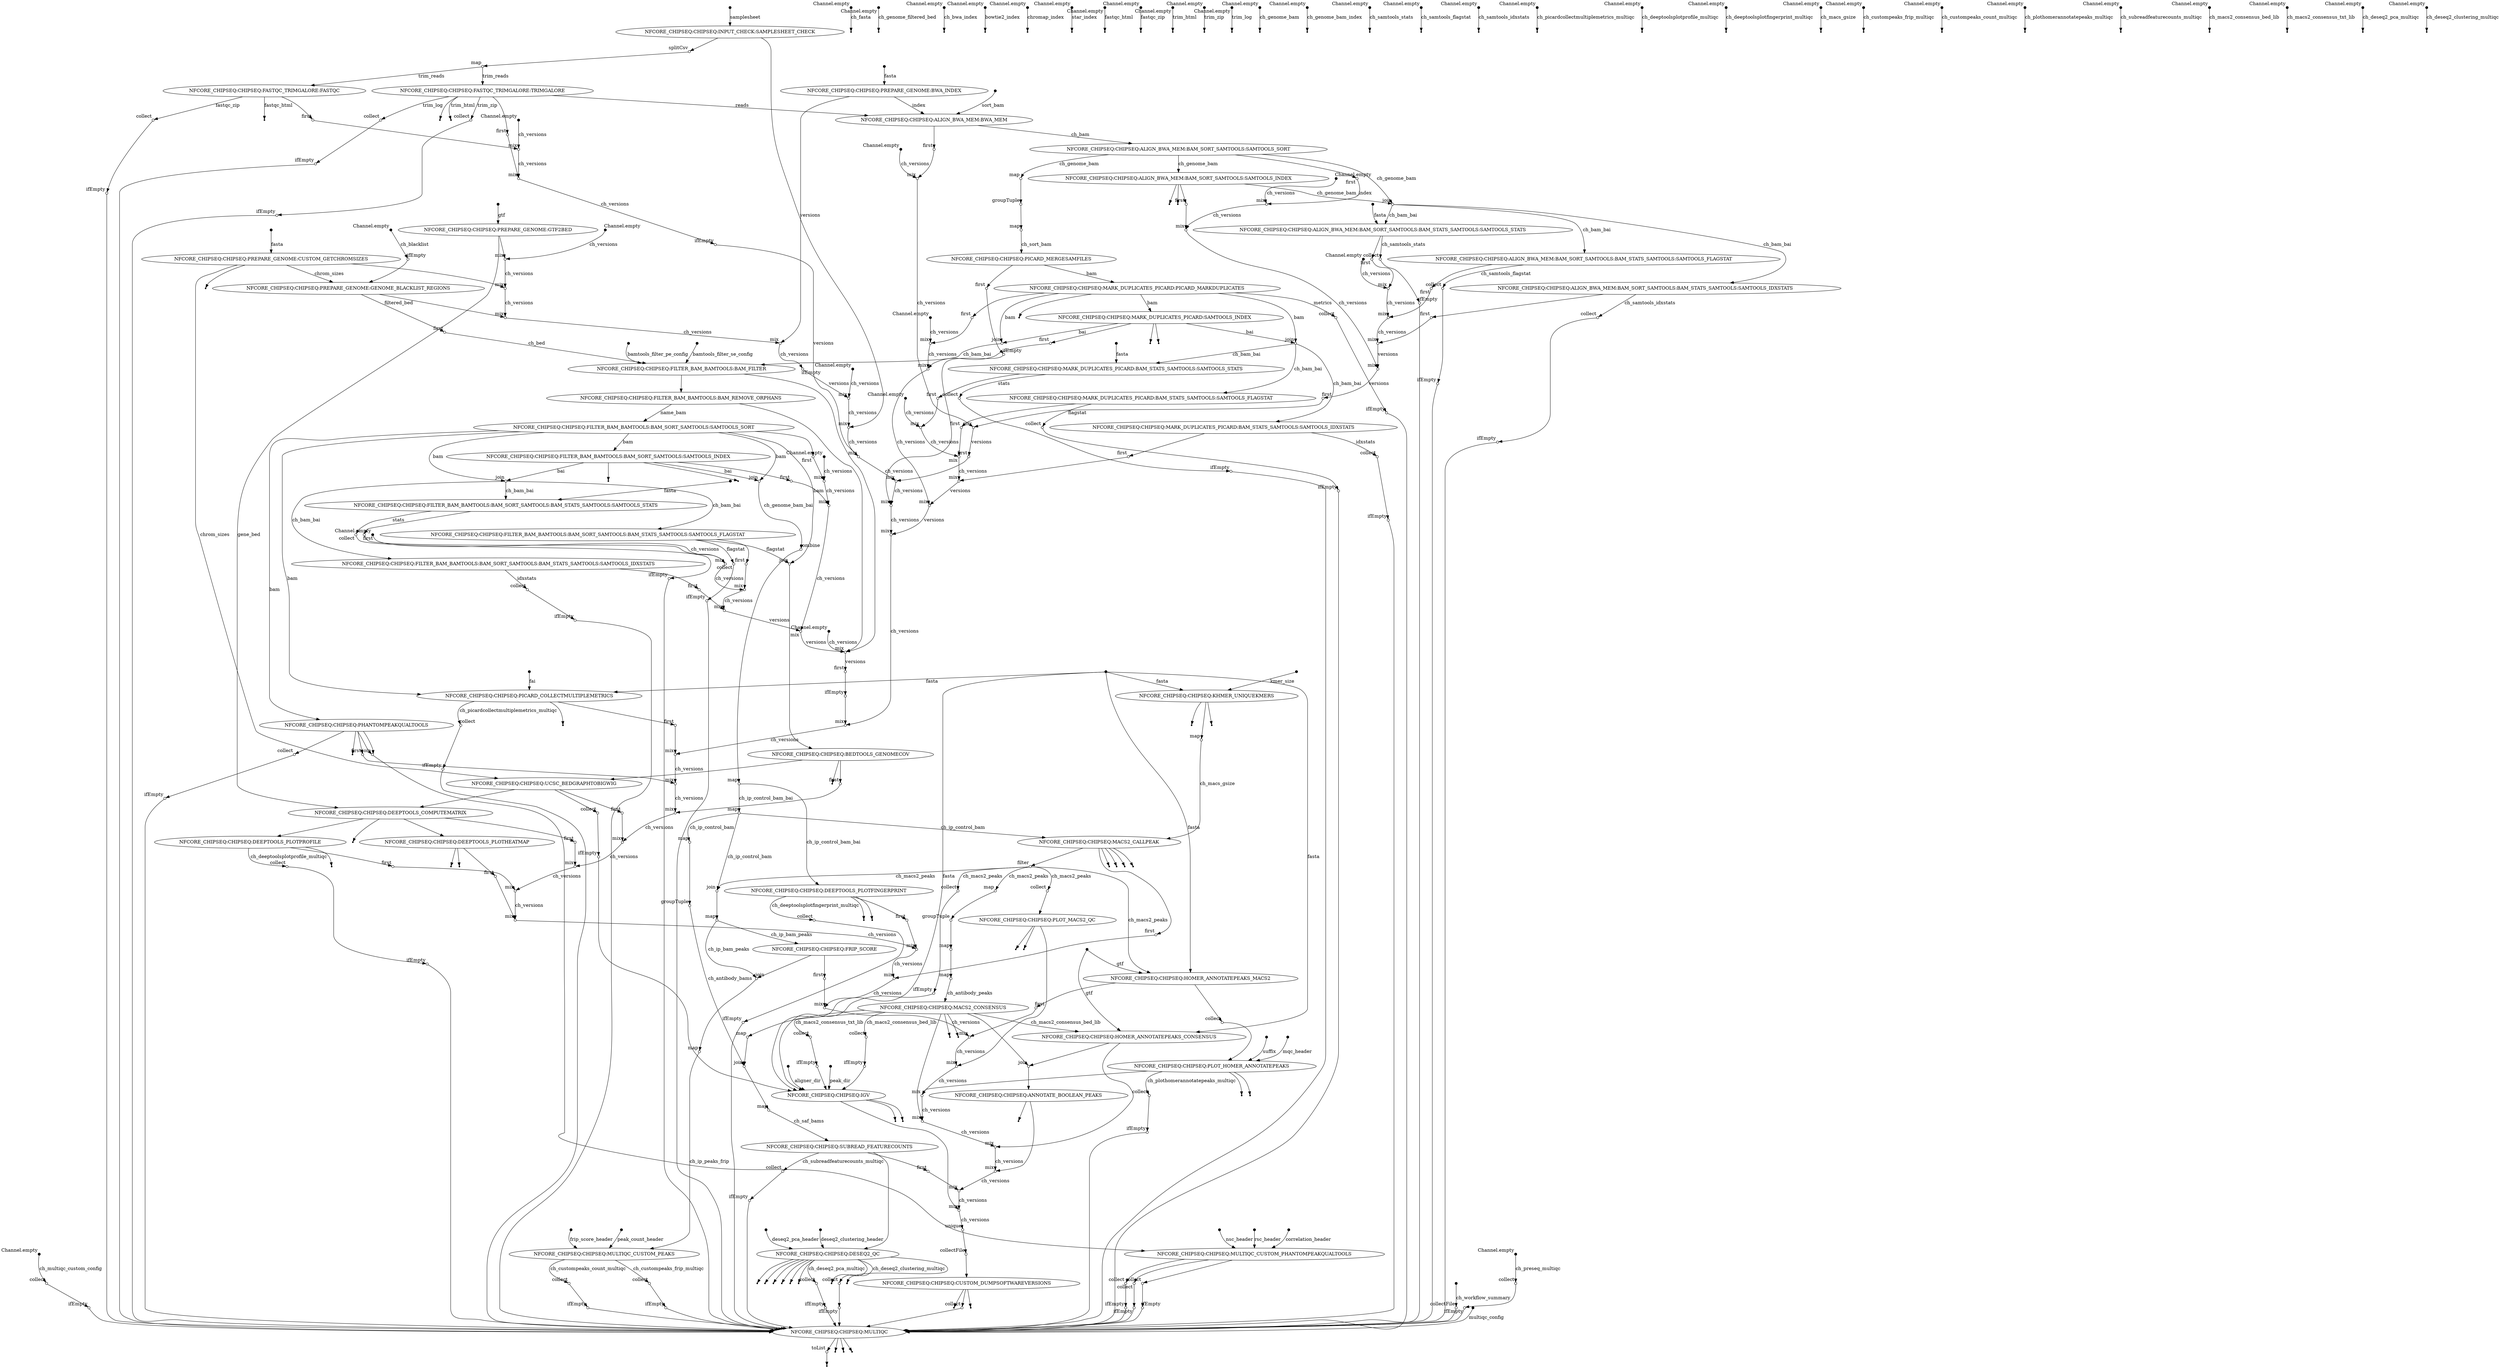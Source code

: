 digraph "chipseq_dag" {
v0 [shape=point,label="",fixedsize=true,width=0.1,xlabel="Channel.empty"];
v324 [shape=circle,label="",fixedsize=true,width=0.1,xlabel="collect"];
v0 -> v324 [label="ch_multiqc_custom_config"];

v1 [shape=point,label="",fixedsize=true,width=0.1,xlabel="Channel.empty"];
v30 [shape=circle,label="",fixedsize=true,width=0.1,xlabel="mix"];
v1 -> v30 [label="ch_versions"];

v2 [shape=point,label="",fixedsize=true,width=0.1,xlabel="Channel.empty"];
v8 [shape=circle,label="",fixedsize=true,width=0.1,xlabel="mix"];
v2 -> v8 [label="ch_versions"];

v3 [shape=point,label="",fixedsize=true,width=0.1,xlabel="Channel.empty"];
v4 [shape=point];
v3 -> v4 [label="ch_fasta"];

v5 [shape=point,label="",fixedsize=true,width=0.1,xlabel="Channel.empty"];
v15 [shape=circle,label="",fixedsize=true,width=0.1,xlabel="ifEmpty"];
v5 -> v15 [label="ch_blacklist"];

v6 [shape=point,label="",fixedsize=true,width=0.1];
v7 [label="NFCORE_CHIPSEQ:CHIPSEQ:PREPARE_GENOME:GTF2BED"];
v6 -> v7 [label="gtf"];

v7 [label="NFCORE_CHIPSEQ:CHIPSEQ:PREPARE_GENOME:GTF2BED"];
v191 [label="NFCORE_CHIPSEQ:CHIPSEQ:DEEPTOOLS_COMPUTEMATRIX"];
v7 -> v191 [label="gene_bed"];

v7 [label="NFCORE_CHIPSEQ:CHIPSEQ:PREPARE_GENOME:GTF2BED"];
v8 [shape=circle,label="",fixedsize=true,width=0.1,xlabel="mix"];
v7 -> v8;

v8 [shape=circle,label="",fixedsize=true,width=0.1,xlabel="mix"];
v12 [shape=circle,label="",fixedsize=true,width=0.1,xlabel="mix"];
v8 -> v12 [label="ch_versions"];

v9 [shape=point,label="",fixedsize=true,width=0.1];
v10 [label="NFCORE_CHIPSEQ:CHIPSEQ:PREPARE_GENOME:CUSTOM_GETCHROMSIZES"];
v9 -> v10 [label="fasta"];

v10 [label="NFCORE_CHIPSEQ:CHIPSEQ:PREPARE_GENOME:CUSTOM_GETCHROMSIZES"];
v16 [label="NFCORE_CHIPSEQ:CHIPSEQ:PREPARE_GENOME:GENOME_BLACKLIST_REGIONS"];
v10 -> v16 [label="chrom_sizes"];

v10 [label="NFCORE_CHIPSEQ:CHIPSEQ:PREPARE_GENOME:CUSTOM_GETCHROMSIZES"];
v11 [shape=point];
v10 -> v11;

v10 [label="NFCORE_CHIPSEQ:CHIPSEQ:PREPARE_GENOME:CUSTOM_GETCHROMSIZES"];
v12 [shape=circle,label="",fixedsize=true,width=0.1,xlabel="mix"];
v10 -> v12;

v12 [shape=circle,label="",fixedsize=true,width=0.1,xlabel="mix"];
v17 [shape=circle,label="",fixedsize=true,width=0.1,xlabel="mix"];
v12 -> v17 [label="ch_versions"];

v13 [shape=point,label="",fixedsize=true,width=0.1,xlabel="Channel.empty"];
v14 [shape=point];
v13 -> v14 [label="ch_genome_filtered_bed"];

v15 [shape=circle,label="",fixedsize=true,width=0.1,xlabel="ifEmpty"];
v16 [label="NFCORE_CHIPSEQ:CHIPSEQ:PREPARE_GENOME:GENOME_BLACKLIST_REGIONS"];
v15 -> v16;

v16 [label="NFCORE_CHIPSEQ:CHIPSEQ:PREPARE_GENOME:GENOME_BLACKLIST_REGIONS"];
v131 [shape=circle,label="",fixedsize=true,width=0.1,xlabel="first"];
v16 -> v131 [label="filtered_bed"];

v16 [label="NFCORE_CHIPSEQ:CHIPSEQ:PREPARE_GENOME:GENOME_BLACKLIST_REGIONS"];
v17 [shape=circle,label="",fixedsize=true,width=0.1,xlabel="mix"];
v16 -> v17;

v17 [shape=circle,label="",fixedsize=true,width=0.1,xlabel="mix"];
v22 [shape=circle,label="",fixedsize=true,width=0.1,xlabel="mix"];
v17 -> v22 [label="ch_versions"];

v18 [shape=point,label="",fixedsize=true,width=0.1,xlabel="Channel.empty"];
v19 [shape=point];
v18 -> v19 [label="ch_bwa_index"];

v20 [shape=point,label="",fixedsize=true,width=0.1];
v21 [label="NFCORE_CHIPSEQ:CHIPSEQ:PREPARE_GENOME:BWA_INDEX"];
v20 -> v21 [label="fasta"];

v21 [label="NFCORE_CHIPSEQ:CHIPSEQ:PREPARE_GENOME:BWA_INDEX"];
v70 [label="NFCORE_CHIPSEQ:CHIPSEQ:ALIGN_BWA_MEM:BWA_MEM"];
v21 -> v70 [label="index"];

v21 [label="NFCORE_CHIPSEQ:CHIPSEQ:PREPARE_GENOME:BWA_INDEX"];
v22 [shape=circle,label="",fixedsize=true,width=0.1,xlabel="mix"];
v21 -> v22;

v22 [shape=circle,label="",fixedsize=true,width=0.1,xlabel="mix"];
v29 [shape=circle,label="",fixedsize=true,width=0.1,xlabel="ifEmpty"];
v22 -> v29 [label="ch_versions"];

v23 [shape=point,label="",fixedsize=true,width=0.1,xlabel="Channel.empty"];
v24 [shape=point];
v23 -> v24 [label="bowtie2_index"];

v25 [shape=point,label="",fixedsize=true,width=0.1,xlabel="Channel.empty"];
v26 [shape=point];
v25 -> v26 [label="chromap_index"];

v27 [shape=point,label="",fixedsize=true,width=0.1,xlabel="Channel.empty"];
v28 [shape=point];
v27 -> v28 [label="star_index"];

v29 [shape=circle,label="",fixedsize=true,width=0.1,xlabel="ifEmpty"];
v30 [shape=circle,label="",fixedsize=true,width=0.1,xlabel="mix"];
v29 -> v30 [label="versions"];

v30 [shape=circle,label="",fixedsize=true,width=0.1,xlabel="mix"];
v35 [shape=circle,label="",fixedsize=true,width=0.1,xlabel="mix"];
v30 -> v35 [label="ch_versions"];

v31 [shape=point,label="",fixedsize=true,width=0.1];
v32 [label="NFCORE_CHIPSEQ:CHIPSEQ:INPUT_CHECK:SAMPLESHEET_CHECK"];
v31 -> v32 [label="samplesheet"];

v32 [label="NFCORE_CHIPSEQ:CHIPSEQ:INPUT_CHECK:SAMPLESHEET_CHECK"];
v33 [shape=circle,label="",fixedsize=true,width=0.1,xlabel="splitCsv"];
v32 -> v33;

v32 [label="NFCORE_CHIPSEQ:CHIPSEQ:INPUT_CHECK:SAMPLESHEET_CHECK"];
v35 [shape=circle,label="",fixedsize=true,width=0.1,xlabel="mix"];
v32 -> v35 [label="versions"];

v33 [shape=circle,label="",fixedsize=true,width=0.1,xlabel="splitCsv"];
v34 [shape=circle,label="",fixedsize=true,width=0.1,xlabel="map"];
v33 -> v34;

v34 [shape=circle,label="",fixedsize=true,width=0.1,xlabel="map"];
v41 [label="NFCORE_CHIPSEQ:CHIPSEQ:FASTQC_TRIMGALORE:FASTQC"];
v34 -> v41 [label="trim_reads"];

v35 [shape=circle,label="",fixedsize=true,width=0.1,xlabel="mix"];
v57 [shape=circle,label="",fixedsize=true,width=0.1,xlabel="mix"];
v35 -> v57 [label="ch_versions"];

v36 [shape=point,label="",fixedsize=true,width=0.1,xlabel="Channel.empty"];
v44 [shape=circle,label="",fixedsize=true,width=0.1,xlabel="mix"];
v36 -> v44 [label="ch_versions"];

v37 [shape=point,label="",fixedsize=true,width=0.1,xlabel="Channel.empty"];
v38 [shape=point];
v37 -> v38 [label="fastqc_html"];

v39 [shape=point,label="",fixedsize=true,width=0.1,xlabel="Channel.empty"];
v40 [shape=point];
v39 -> v40 [label="fastqc_zip"];

v41 [label="NFCORE_CHIPSEQ:CHIPSEQ:FASTQC_TRIMGALORE:FASTQC"];
v42 [shape=point];
v41 -> v42 [label="fastqc_html"];

v41 [label="NFCORE_CHIPSEQ:CHIPSEQ:FASTQC_TRIMGALORE:FASTQC"];
v329 [shape=circle,label="",fixedsize=true,width=0.1,xlabel="collect"];
v41 -> v329 [label="fastqc_zip"];

v41 [label="NFCORE_CHIPSEQ:CHIPSEQ:FASTQC_TRIMGALORE:FASTQC"];
v43 [shape=circle,label="",fixedsize=true,width=0.1,xlabel="first"];
v41 -> v43;

v43 [shape=circle,label="",fixedsize=true,width=0.1,xlabel="first"];
v44 [shape=circle,label="",fixedsize=true,width=0.1,xlabel="mix"];
v43 -> v44;

v44 [shape=circle,label="",fixedsize=true,width=0.1,xlabel="mix"];
v55 [shape=circle,label="",fixedsize=true,width=0.1,xlabel="mix"];
v44 -> v55 [label="ch_versions"];

v45 [shape=point,label="",fixedsize=true,width=0.1,xlabel="Channel.empty"];
v46 [shape=point];
v45 -> v46 [label="trim_html"];

v47 [shape=point,label="",fixedsize=true,width=0.1,xlabel="Channel.empty"];
v48 [shape=point];
v47 -> v48 [label="trim_zip"];

v49 [shape=point,label="",fixedsize=true,width=0.1,xlabel="Channel.empty"];
v50 [shape=point];
v49 -> v50 [label="trim_log"];

v34 [shape=circle,label="",fixedsize=true,width=0.1,xlabel="map"];
v51 [label="NFCORE_CHIPSEQ:CHIPSEQ:FASTQC_TRIMGALORE:TRIMGALORE"];
v34 -> v51 [label="trim_reads"];

v51 [label="NFCORE_CHIPSEQ:CHIPSEQ:FASTQC_TRIMGALORE:TRIMGALORE"];
v70 [label="NFCORE_CHIPSEQ:CHIPSEQ:ALIGN_BWA_MEM:BWA_MEM"];
v51 -> v70 [label="reads"];

v51 [label="NFCORE_CHIPSEQ:CHIPSEQ:FASTQC_TRIMGALORE:TRIMGALORE"];
v333 [shape=circle,label="",fixedsize=true,width=0.1,xlabel="collect"];
v51 -> v333 [label="trim_log"];

v51 [label="NFCORE_CHIPSEQ:CHIPSEQ:FASTQC_TRIMGALORE:TRIMGALORE"];
v54 [shape=circle,label="",fixedsize=true,width=0.1,xlabel="first"];
v51 -> v54;

v51 [label="NFCORE_CHIPSEQ:CHIPSEQ:FASTQC_TRIMGALORE:TRIMGALORE"];
v53 [shape=point];
v51 -> v53;

v51 [label="NFCORE_CHIPSEQ:CHIPSEQ:FASTQC_TRIMGALORE:TRIMGALORE"];
v52 [shape=point];
v51 -> v52 [label="trim_html"];

v51 [label="NFCORE_CHIPSEQ:CHIPSEQ:FASTQC_TRIMGALORE:TRIMGALORE"];
v331 [shape=circle,label="",fixedsize=true,width=0.1,xlabel="collect"];
v51 -> v331 [label="trim_zip"];

v54 [shape=circle,label="",fixedsize=true,width=0.1,xlabel="first"];
v55 [shape=circle,label="",fixedsize=true,width=0.1,xlabel="mix"];
v54 -> v55;

v55 [shape=circle,label="",fixedsize=true,width=0.1,xlabel="mix"];
v56 [shape=circle,label="",fixedsize=true,width=0.1,xlabel="ifEmpty"];
v55 -> v56 [label="ch_versions"];

v56 [shape=circle,label="",fixedsize=true,width=0.1,xlabel="ifEmpty"];
v57 [shape=circle,label="",fixedsize=true,width=0.1,xlabel="mix"];
v56 -> v57 [label="versions"];

v57 [shape=circle,label="",fixedsize=true,width=0.1,xlabel="mix"];
v98 [shape=circle,label="",fixedsize=true,width=0.1,xlabel="mix"];
v57 -> v98 [label="ch_versions"];

v58 [shape=point,label="",fixedsize=true,width=0.1,xlabel="Channel.empty"];
v59 [shape=point];
v58 -> v59 [label="ch_genome_bam"];

v60 [shape=point,label="",fixedsize=true,width=0.1,xlabel="Channel.empty"];
v61 [shape=point];
v60 -> v61 [label="ch_genome_bam_index"];

v62 [shape=point,label="",fixedsize=true,width=0.1,xlabel="Channel.empty"];
v63 [shape=point];
v62 -> v63 [label="ch_samtools_stats"];

v64 [shape=point,label="",fixedsize=true,width=0.1,xlabel="Channel.empty"];
v65 [shape=point];
v64 -> v65 [label="ch_samtools_flagstat"];

v66 [shape=point,label="",fixedsize=true,width=0.1,xlabel="Channel.empty"];
v67 [shape=point];
v66 -> v67 [label="ch_samtools_idxstats"];

v68 [shape=point,label="",fixedsize=true,width=0.1,xlabel="Channel.empty"];
v72 [shape=circle,label="",fixedsize=true,width=0.1,xlabel="mix"];
v68 -> v72 [label="ch_versions"];

v69 [shape=point,label="",fixedsize=true,width=0.1];
v70 [label="NFCORE_CHIPSEQ:CHIPSEQ:ALIGN_BWA_MEM:BWA_MEM"];
v69 -> v70 [label="sort_bam"];

v70 [label="NFCORE_CHIPSEQ:CHIPSEQ:ALIGN_BWA_MEM:BWA_MEM"];
v74 [label="NFCORE_CHIPSEQ:CHIPSEQ:ALIGN_BWA_MEM:BAM_SORT_SAMTOOLS:SAMTOOLS_SORT"];
v70 -> v74 [label="ch_bam"];

v70 [label="NFCORE_CHIPSEQ:CHIPSEQ:ALIGN_BWA_MEM:BWA_MEM"];
v71 [shape=circle,label="",fixedsize=true,width=0.1,xlabel="first"];
v70 -> v71;

v71 [shape=circle,label="",fixedsize=true,width=0.1,xlabel="first"];
v72 [shape=circle,label="",fixedsize=true,width=0.1,xlabel="mix"];
v71 -> v72;

v72 [shape=circle,label="",fixedsize=true,width=0.1,xlabel="mix"];
v96 [shape=circle,label="",fixedsize=true,width=0.1,xlabel="mix"];
v72 -> v96 [label="ch_versions"];

v73 [shape=point,label="",fixedsize=true,width=0.1,xlabel="Channel.empty"];
v76 [shape=circle,label="",fixedsize=true,width=0.1,xlabel="mix"];
v73 -> v76 [label="ch_versions"];

v74 [label="NFCORE_CHIPSEQ:CHIPSEQ:ALIGN_BWA_MEM:BAM_SORT_SAMTOOLS:SAMTOOLS_SORT"];
v77 [label="NFCORE_CHIPSEQ:CHIPSEQ:ALIGN_BWA_MEM:BAM_SORT_SAMTOOLS:SAMTOOLS_INDEX"];
v74 -> v77 [label="ch_genome_bam"];

v74 [label="NFCORE_CHIPSEQ:CHIPSEQ:ALIGN_BWA_MEM:BAM_SORT_SAMTOOLS:SAMTOOLS_SORT"];
v75 [shape=circle,label="",fixedsize=true,width=0.1,xlabel="first"];
v74 -> v75;

v75 [shape=circle,label="",fixedsize=true,width=0.1,xlabel="first"];
v76 [shape=circle,label="",fixedsize=true,width=0.1,xlabel="mix"];
v75 -> v76;

v76 [shape=circle,label="",fixedsize=true,width=0.1,xlabel="mix"];
v81 [shape=circle,label="",fixedsize=true,width=0.1,xlabel="mix"];
v76 -> v81 [label="ch_versions"];

v77 [label="NFCORE_CHIPSEQ:CHIPSEQ:ALIGN_BWA_MEM:BAM_SORT_SAMTOOLS:SAMTOOLS_INDEX"];
v82 [shape=circle,label="",fixedsize=true,width=0.1,xlabel="join"];
v77 -> v82 [label="ch_genome_bam_index"];

v77 [label="NFCORE_CHIPSEQ:CHIPSEQ:ALIGN_BWA_MEM:BAM_SORT_SAMTOOLS:SAMTOOLS_INDEX"];
v79 [shape=point];
v77 -> v79;

v77 [label="NFCORE_CHIPSEQ:CHIPSEQ:ALIGN_BWA_MEM:BAM_SORT_SAMTOOLS:SAMTOOLS_INDEX"];
v78 [shape=point];
v77 -> v78;

v77 [label="NFCORE_CHIPSEQ:CHIPSEQ:ALIGN_BWA_MEM:BAM_SORT_SAMTOOLS:SAMTOOLS_INDEX"];
v80 [shape=circle,label="",fixedsize=true,width=0.1,xlabel="first"];
v77 -> v80;

v80 [shape=circle,label="",fixedsize=true,width=0.1,xlabel="first"];
v81 [shape=circle,label="",fixedsize=true,width=0.1,xlabel="mix"];
v80 -> v81;

v81 [shape=circle,label="",fixedsize=true,width=0.1,xlabel="mix"];
v94 [shape=circle,label="",fixedsize=true,width=0.1,xlabel="mix"];
v81 -> v94 [label="ch_versions"];

v74 [label="NFCORE_CHIPSEQ:CHIPSEQ:ALIGN_BWA_MEM:BAM_SORT_SAMTOOLS:SAMTOOLS_SORT"];
v82 [shape=circle,label="",fixedsize=true,width=0.1,xlabel="join"];
v74 -> v82 [label="ch_genome_bam"];

v82 [shape=circle,label="",fixedsize=true,width=0.1,xlabel="join"];
v85 [label="NFCORE_CHIPSEQ:CHIPSEQ:ALIGN_BWA_MEM:BAM_SORT_SAMTOOLS:BAM_STATS_SAMTOOLS:SAMTOOLS_STATS"];
v82 -> v85 [label="ch_bam_bai"];

v83 [shape=point,label="",fixedsize=true,width=0.1,xlabel="Channel.empty"];
v87 [shape=circle,label="",fixedsize=true,width=0.1,xlabel="mix"];
v83 -> v87 [label="ch_versions"];

v84 [shape=point,label="",fixedsize=true,width=0.1];
v85 [label="NFCORE_CHIPSEQ:CHIPSEQ:ALIGN_BWA_MEM:BAM_SORT_SAMTOOLS:BAM_STATS_SAMTOOLS:SAMTOOLS_STATS"];
v84 -> v85 [label="fasta"];

v85 [label="NFCORE_CHIPSEQ:CHIPSEQ:ALIGN_BWA_MEM:BAM_SORT_SAMTOOLS:BAM_STATS_SAMTOOLS:SAMTOOLS_STATS"];
v335 [shape=circle,label="",fixedsize=true,width=0.1,xlabel="collect"];
v85 -> v335 [label="ch_samtools_stats"];

v85 [label="NFCORE_CHIPSEQ:CHIPSEQ:ALIGN_BWA_MEM:BAM_SORT_SAMTOOLS:BAM_STATS_SAMTOOLS:SAMTOOLS_STATS"];
v86 [shape=circle,label="",fixedsize=true,width=0.1,xlabel="first"];
v85 -> v86;

v86 [shape=circle,label="",fixedsize=true,width=0.1,xlabel="first"];
v87 [shape=circle,label="",fixedsize=true,width=0.1,xlabel="mix"];
v86 -> v87;

v87 [shape=circle,label="",fixedsize=true,width=0.1,xlabel="mix"];
v90 [shape=circle,label="",fixedsize=true,width=0.1,xlabel="mix"];
v87 -> v90 [label="ch_versions"];

v82 [shape=circle,label="",fixedsize=true,width=0.1,xlabel="join"];
v88 [label="NFCORE_CHIPSEQ:CHIPSEQ:ALIGN_BWA_MEM:BAM_SORT_SAMTOOLS:BAM_STATS_SAMTOOLS:SAMTOOLS_FLAGSTAT"];
v82 -> v88 [label="ch_bam_bai"];

v88 [label="NFCORE_CHIPSEQ:CHIPSEQ:ALIGN_BWA_MEM:BAM_SORT_SAMTOOLS:BAM_STATS_SAMTOOLS:SAMTOOLS_FLAGSTAT"];
v337 [shape=circle,label="",fixedsize=true,width=0.1,xlabel="collect"];
v88 -> v337 [label="ch_samtools_flagstat"];

v88 [label="NFCORE_CHIPSEQ:CHIPSEQ:ALIGN_BWA_MEM:BAM_SORT_SAMTOOLS:BAM_STATS_SAMTOOLS:SAMTOOLS_FLAGSTAT"];
v89 [shape=circle,label="",fixedsize=true,width=0.1,xlabel="first"];
v88 -> v89;

v89 [shape=circle,label="",fixedsize=true,width=0.1,xlabel="first"];
v90 [shape=circle,label="",fixedsize=true,width=0.1,xlabel="mix"];
v89 -> v90;

v90 [shape=circle,label="",fixedsize=true,width=0.1,xlabel="mix"];
v93 [shape=circle,label="",fixedsize=true,width=0.1,xlabel="mix"];
v90 -> v93 [label="ch_versions"];

v82 [shape=circle,label="",fixedsize=true,width=0.1,xlabel="join"];
v91 [label="NFCORE_CHIPSEQ:CHIPSEQ:ALIGN_BWA_MEM:BAM_SORT_SAMTOOLS:BAM_STATS_SAMTOOLS:SAMTOOLS_IDXSTATS"];
v82 -> v91 [label="ch_bam_bai"];

v91 [label="NFCORE_CHIPSEQ:CHIPSEQ:ALIGN_BWA_MEM:BAM_SORT_SAMTOOLS:BAM_STATS_SAMTOOLS:SAMTOOLS_IDXSTATS"];
v339 [shape=circle,label="",fixedsize=true,width=0.1,xlabel="collect"];
v91 -> v339 [label="ch_samtools_idxstats"];

v91 [label="NFCORE_CHIPSEQ:CHIPSEQ:ALIGN_BWA_MEM:BAM_SORT_SAMTOOLS:BAM_STATS_SAMTOOLS:SAMTOOLS_IDXSTATS"];
v92 [shape=circle,label="",fixedsize=true,width=0.1,xlabel="first"];
v91 -> v92;

v92 [shape=circle,label="",fixedsize=true,width=0.1,xlabel="first"];
v93 [shape=circle,label="",fixedsize=true,width=0.1,xlabel="mix"];
v92 -> v93;

v93 [shape=circle,label="",fixedsize=true,width=0.1,xlabel="mix"];
v94 [shape=circle,label="",fixedsize=true,width=0.1,xlabel="mix"];
v93 -> v94 [label="versions"];

v94 [shape=circle,label="",fixedsize=true,width=0.1,xlabel="mix"];
v95 [shape=circle,label="",fixedsize=true,width=0.1,xlabel="first"];
v94 -> v95 [label="versions"];

v95 [shape=circle,label="",fixedsize=true,width=0.1,xlabel="first"];
v96 [shape=circle,label="",fixedsize=true,width=0.1,xlabel="mix"];
v95 -> v96;

v96 [shape=circle,label="",fixedsize=true,width=0.1,xlabel="mix"];
v97 [shape=circle,label="",fixedsize=true,width=0.1,xlabel="first"];
v96 -> v97 [label="versions"];

v97 [shape=circle,label="",fixedsize=true,width=0.1,xlabel="first"];
v98 [shape=circle,label="",fixedsize=true,width=0.1,xlabel="mix"];
v97 -> v98;

v98 [shape=circle,label="",fixedsize=true,width=0.1,xlabel="mix"];
v105 [shape=circle,label="",fixedsize=true,width=0.1,xlabel="mix"];
v98 -> v105 [label="ch_versions"];

v74 [label="NFCORE_CHIPSEQ:CHIPSEQ:ALIGN_BWA_MEM:BAM_SORT_SAMTOOLS:SAMTOOLS_SORT"];
v99 [shape=circle,label="",fixedsize=true,width=0.1,xlabel="map"];
v74 -> v99 [label="ch_genome_bam"];

v99 [shape=circle,label="",fixedsize=true,width=0.1,xlabel="map"];
v100 [shape=circle,label="",fixedsize=true,width=0.1,xlabel="groupTuple"];
v99 -> v100;

v100 [shape=circle,label="",fixedsize=true,width=0.1,xlabel="groupTuple"];
v101 [shape=circle,label="",fixedsize=true,width=0.1,xlabel="map"];
v100 -> v101;

v101 [shape=circle,label="",fixedsize=true,width=0.1,xlabel="map"];
v102 [label="NFCORE_CHIPSEQ:CHIPSEQ:PICARD_MERGESAMFILES"];
v101 -> v102 [label="ch_sort_bam"];

v102 [label="NFCORE_CHIPSEQ:CHIPSEQ:PICARD_MERGESAMFILES"];
v107 [label="NFCORE_CHIPSEQ:CHIPSEQ:MARK_DUPLICATES_PICARD:PICARD_MARKDUPLICATES"];
v102 -> v107 [label="bam"];

v102 [label="NFCORE_CHIPSEQ:CHIPSEQ:PICARD_MERGESAMFILES"];
v103 [shape=circle,label="",fixedsize=true,width=0.1,xlabel="first"];
v102 -> v103;

v103 [shape=circle,label="",fixedsize=true,width=0.1,xlabel="first"];
v104 [shape=circle,label="",fixedsize=true,width=0.1,xlabel="ifEmpty"];
v103 -> v104;

v104 [shape=circle,label="",fixedsize=true,width=0.1,xlabel="ifEmpty"];
v105 [shape=circle,label="",fixedsize=true,width=0.1,xlabel="mix"];
v104 -> v105;

v105 [shape=circle,label="",fixedsize=true,width=0.1,xlabel="mix"];
v129 [shape=circle,label="",fixedsize=true,width=0.1,xlabel="mix"];
v105 -> v129 [label="ch_versions"];

v106 [shape=point,label="",fixedsize=true,width=0.1,xlabel="Channel.empty"];
v110 [shape=circle,label="",fixedsize=true,width=0.1,xlabel="mix"];
v106 -> v110 [label="ch_versions"];

v107 [label="NFCORE_CHIPSEQ:CHIPSEQ:MARK_DUPLICATES_PICARD:PICARD_MARKDUPLICATES"];
v111 [label="NFCORE_CHIPSEQ:CHIPSEQ:MARK_DUPLICATES_PICARD:SAMTOOLS_INDEX"];
v107 -> v111 [label="bam"];

v107 [label="NFCORE_CHIPSEQ:CHIPSEQ:MARK_DUPLICATES_PICARD:PICARD_MARKDUPLICATES"];
v108 [shape=point];
v107 -> v108;

v107 [label="NFCORE_CHIPSEQ:CHIPSEQ:MARK_DUPLICATES_PICARD:PICARD_MARKDUPLICATES"];
v347 [shape=circle,label="",fixedsize=true,width=0.1,xlabel="collect"];
v107 -> v347 [label="metrics"];

v107 [label="NFCORE_CHIPSEQ:CHIPSEQ:MARK_DUPLICATES_PICARD:PICARD_MARKDUPLICATES"];
v109 [shape=circle,label="",fixedsize=true,width=0.1,xlabel="first"];
v107 -> v109;

v109 [shape=circle,label="",fixedsize=true,width=0.1,xlabel="first"];
v110 [shape=circle,label="",fixedsize=true,width=0.1,xlabel="mix"];
v109 -> v110;

v110 [shape=circle,label="",fixedsize=true,width=0.1,xlabel="mix"];
v115 [shape=circle,label="",fixedsize=true,width=0.1,xlabel="mix"];
v110 -> v115 [label="ch_versions"];

v111 [label="NFCORE_CHIPSEQ:CHIPSEQ:MARK_DUPLICATES_PICARD:SAMTOOLS_INDEX"];
v116 [shape=circle,label="",fixedsize=true,width=0.1,xlabel="join"];
v111 -> v116 [label="bai"];

v111 [label="NFCORE_CHIPSEQ:CHIPSEQ:MARK_DUPLICATES_PICARD:SAMTOOLS_INDEX"];
v113 [shape=point];
v111 -> v113;

v111 [label="NFCORE_CHIPSEQ:CHIPSEQ:MARK_DUPLICATES_PICARD:SAMTOOLS_INDEX"];
v112 [shape=point];
v111 -> v112;

v111 [label="NFCORE_CHIPSEQ:CHIPSEQ:MARK_DUPLICATES_PICARD:SAMTOOLS_INDEX"];
v114 [shape=circle,label="",fixedsize=true,width=0.1,xlabel="first"];
v111 -> v114;

v114 [shape=circle,label="",fixedsize=true,width=0.1,xlabel="first"];
v115 [shape=circle,label="",fixedsize=true,width=0.1,xlabel="mix"];
v114 -> v115;

v115 [shape=circle,label="",fixedsize=true,width=0.1,xlabel="mix"];
v128 [shape=circle,label="",fixedsize=true,width=0.1,xlabel="mix"];
v115 -> v128 [label="ch_versions"];

v107 [label="NFCORE_CHIPSEQ:CHIPSEQ:MARK_DUPLICATES_PICARD:PICARD_MARKDUPLICATES"];
v116 [shape=circle,label="",fixedsize=true,width=0.1,xlabel="join"];
v107 -> v116 [label="bam"];

v116 [shape=circle,label="",fixedsize=true,width=0.1,xlabel="join"];
v119 [label="NFCORE_CHIPSEQ:CHIPSEQ:MARK_DUPLICATES_PICARD:BAM_STATS_SAMTOOLS:SAMTOOLS_STATS"];
v116 -> v119 [label="ch_bam_bai"];

v117 [shape=point,label="",fixedsize=true,width=0.1,xlabel="Channel.empty"];
v121 [shape=circle,label="",fixedsize=true,width=0.1,xlabel="mix"];
v117 -> v121 [label="ch_versions"];

v118 [shape=point,label="",fixedsize=true,width=0.1];
v119 [label="NFCORE_CHIPSEQ:CHIPSEQ:MARK_DUPLICATES_PICARD:BAM_STATS_SAMTOOLS:SAMTOOLS_STATS"];
v118 -> v119 [label="fasta"];

v119 [label="NFCORE_CHIPSEQ:CHIPSEQ:MARK_DUPLICATES_PICARD:BAM_STATS_SAMTOOLS:SAMTOOLS_STATS"];
v341 [shape=circle,label="",fixedsize=true,width=0.1,xlabel="collect"];
v119 -> v341 [label="stats"];

v119 [label="NFCORE_CHIPSEQ:CHIPSEQ:MARK_DUPLICATES_PICARD:BAM_STATS_SAMTOOLS:SAMTOOLS_STATS"];
v120 [shape=circle,label="",fixedsize=true,width=0.1,xlabel="first"];
v119 -> v120;

v120 [shape=circle,label="",fixedsize=true,width=0.1,xlabel="first"];
v121 [shape=circle,label="",fixedsize=true,width=0.1,xlabel="mix"];
v120 -> v121;

v121 [shape=circle,label="",fixedsize=true,width=0.1,xlabel="mix"];
v124 [shape=circle,label="",fixedsize=true,width=0.1,xlabel="mix"];
v121 -> v124 [label="ch_versions"];

v116 [shape=circle,label="",fixedsize=true,width=0.1,xlabel="join"];
v122 [label="NFCORE_CHIPSEQ:CHIPSEQ:MARK_DUPLICATES_PICARD:BAM_STATS_SAMTOOLS:SAMTOOLS_FLAGSTAT"];
v116 -> v122 [label="ch_bam_bai"];

v122 [label="NFCORE_CHIPSEQ:CHIPSEQ:MARK_DUPLICATES_PICARD:BAM_STATS_SAMTOOLS:SAMTOOLS_FLAGSTAT"];
v343 [shape=circle,label="",fixedsize=true,width=0.1,xlabel="collect"];
v122 -> v343 [label="flagstat"];

v122 [label="NFCORE_CHIPSEQ:CHIPSEQ:MARK_DUPLICATES_PICARD:BAM_STATS_SAMTOOLS:SAMTOOLS_FLAGSTAT"];
v123 [shape=circle,label="",fixedsize=true,width=0.1,xlabel="first"];
v122 -> v123;

v123 [shape=circle,label="",fixedsize=true,width=0.1,xlabel="first"];
v124 [shape=circle,label="",fixedsize=true,width=0.1,xlabel="mix"];
v123 -> v124;

v124 [shape=circle,label="",fixedsize=true,width=0.1,xlabel="mix"];
v127 [shape=circle,label="",fixedsize=true,width=0.1,xlabel="mix"];
v124 -> v127 [label="ch_versions"];

v116 [shape=circle,label="",fixedsize=true,width=0.1,xlabel="join"];
v125 [label="NFCORE_CHIPSEQ:CHIPSEQ:MARK_DUPLICATES_PICARD:BAM_STATS_SAMTOOLS:SAMTOOLS_IDXSTATS"];
v116 -> v125 [label="ch_bam_bai"];

v125 [label="NFCORE_CHIPSEQ:CHIPSEQ:MARK_DUPLICATES_PICARD:BAM_STATS_SAMTOOLS:SAMTOOLS_IDXSTATS"];
v345 [shape=circle,label="",fixedsize=true,width=0.1,xlabel="collect"];
v125 -> v345 [label="idxstats"];

v125 [label="NFCORE_CHIPSEQ:CHIPSEQ:MARK_DUPLICATES_PICARD:BAM_STATS_SAMTOOLS:SAMTOOLS_IDXSTATS"];
v126 [shape=circle,label="",fixedsize=true,width=0.1,xlabel="first"];
v125 -> v126;

v126 [shape=circle,label="",fixedsize=true,width=0.1,xlabel="first"];
v127 [shape=circle,label="",fixedsize=true,width=0.1,xlabel="mix"];
v126 -> v127;

v127 [shape=circle,label="",fixedsize=true,width=0.1,xlabel="mix"];
v128 [shape=circle,label="",fixedsize=true,width=0.1,xlabel="mix"];
v127 -> v128 [label="versions"];

v128 [shape=circle,label="",fixedsize=true,width=0.1,xlabel="mix"];
v129 [shape=circle,label="",fixedsize=true,width=0.1,xlabel="mix"];
v128 -> v129 [label="versions"];

v129 [shape=circle,label="",fixedsize=true,width=0.1,xlabel="mix"];
v162 [shape=circle,label="",fixedsize=true,width=0.1,xlabel="mix"];
v129 -> v162 [label="ch_versions"];

v111 [label="NFCORE_CHIPSEQ:CHIPSEQ:MARK_DUPLICATES_PICARD:SAMTOOLS_INDEX"];
v130 [shape=circle,label="",fixedsize=true,width=0.1,xlabel="join"];
v111 -> v130 [label="bai"];

v107 [label="NFCORE_CHIPSEQ:CHIPSEQ:MARK_DUPLICATES_PICARD:PICARD_MARKDUPLICATES"];
v130 [shape=circle,label="",fixedsize=true,width=0.1,xlabel="join"];
v107 -> v130 [label="bam"];

v130 [shape=circle,label="",fixedsize=true,width=0.1,xlabel="join"];
v135 [label="NFCORE_CHIPSEQ:CHIPSEQ:FILTER_BAM_BAMTOOLS:BAM_FILTER"];
v130 -> v135 [label="ch_bam_bai"];

v131 [shape=circle,label="",fixedsize=true,width=0.1,xlabel="first"];
v135 [label="NFCORE_CHIPSEQ:CHIPSEQ:FILTER_BAM_BAMTOOLS:BAM_FILTER"];
v131 -> v135 [label="ch_bed"];

v132 [shape=point,label="",fixedsize=true,width=0.1,xlabel="Channel.empty"];
v159 [shape=circle,label="",fixedsize=true,width=0.1,xlabel="mix"];
v132 -> v159 [label="ch_versions"];

v133 [shape=point,label="",fixedsize=true,width=0.1];
v135 [label="NFCORE_CHIPSEQ:CHIPSEQ:FILTER_BAM_BAMTOOLS:BAM_FILTER"];
v133 -> v135 [label="bamtools_filter_se_config"];

v134 [shape=point,label="",fixedsize=true,width=0.1];
v135 [label="NFCORE_CHIPSEQ:CHIPSEQ:FILTER_BAM_BAMTOOLS:BAM_FILTER"];
v134 -> v135 [label="bamtools_filter_pe_config"];

v135 [label="NFCORE_CHIPSEQ:CHIPSEQ:FILTER_BAM_BAMTOOLS:BAM_FILTER"];
v136 [label="NFCORE_CHIPSEQ:CHIPSEQ:FILTER_BAM_BAMTOOLS:BAM_REMOVE_ORPHANS"];
v135 -> v136;

v135 [label="NFCORE_CHIPSEQ:CHIPSEQ:FILTER_BAM_BAMTOOLS:BAM_FILTER"];
v159 [shape=circle,label="",fixedsize=true,width=0.1,xlabel="mix"];
v135 -> v159;

v136 [label="NFCORE_CHIPSEQ:CHIPSEQ:FILTER_BAM_BAMTOOLS:BAM_REMOVE_ORPHANS"];
v138 [label="NFCORE_CHIPSEQ:CHIPSEQ:FILTER_BAM_BAMTOOLS:BAM_SORT_SAMTOOLS:SAMTOOLS_SORT"];
v136 -> v138 [label="name_bam"];

v136 [label="NFCORE_CHIPSEQ:CHIPSEQ:FILTER_BAM_BAMTOOLS:BAM_REMOVE_ORPHANS"];
v159 [shape=circle,label="",fixedsize=true,width=0.1,xlabel="mix"];
v136 -> v159;

v137 [shape=point,label="",fixedsize=true,width=0.1,xlabel="Channel.empty"];
v140 [shape=circle,label="",fixedsize=true,width=0.1,xlabel="mix"];
v137 -> v140 [label="ch_versions"];

v138 [label="NFCORE_CHIPSEQ:CHIPSEQ:FILTER_BAM_BAMTOOLS:BAM_SORT_SAMTOOLS:SAMTOOLS_SORT"];
v141 [label="NFCORE_CHIPSEQ:CHIPSEQ:FILTER_BAM_BAMTOOLS:BAM_SORT_SAMTOOLS:SAMTOOLS_INDEX"];
v138 -> v141 [label="bam"];

v138 [label="NFCORE_CHIPSEQ:CHIPSEQ:FILTER_BAM_BAMTOOLS:BAM_SORT_SAMTOOLS:SAMTOOLS_SORT"];
v139 [shape=circle,label="",fixedsize=true,width=0.1,xlabel="first"];
v138 -> v139;

v139 [shape=circle,label="",fixedsize=true,width=0.1,xlabel="first"];
v140 [shape=circle,label="",fixedsize=true,width=0.1,xlabel="mix"];
v139 -> v140;

v140 [shape=circle,label="",fixedsize=true,width=0.1,xlabel="mix"];
v145 [shape=circle,label="",fixedsize=true,width=0.1,xlabel="mix"];
v140 -> v145 [label="ch_versions"];

v141 [label="NFCORE_CHIPSEQ:CHIPSEQ:FILTER_BAM_BAMTOOLS:BAM_SORT_SAMTOOLS:SAMTOOLS_INDEX"];
v146 [shape=circle,label="",fixedsize=true,width=0.1,xlabel="join"];
v141 -> v146 [label="bai"];

v141 [label="NFCORE_CHIPSEQ:CHIPSEQ:FILTER_BAM_BAMTOOLS:BAM_SORT_SAMTOOLS:SAMTOOLS_INDEX"];
v143 [shape=point];
v141 -> v143;

v141 [label="NFCORE_CHIPSEQ:CHIPSEQ:FILTER_BAM_BAMTOOLS:BAM_SORT_SAMTOOLS:SAMTOOLS_INDEX"];
v142 [shape=point];
v141 -> v142;

v141 [label="NFCORE_CHIPSEQ:CHIPSEQ:FILTER_BAM_BAMTOOLS:BAM_SORT_SAMTOOLS:SAMTOOLS_INDEX"];
v144 [shape=circle,label="",fixedsize=true,width=0.1,xlabel="first"];
v141 -> v144;

v144 [shape=circle,label="",fixedsize=true,width=0.1,xlabel="first"];
v145 [shape=circle,label="",fixedsize=true,width=0.1,xlabel="mix"];
v144 -> v145;

v145 [shape=circle,label="",fixedsize=true,width=0.1,xlabel="mix"];
v158 [shape=circle,label="",fixedsize=true,width=0.1,xlabel="mix"];
v145 -> v158 [label="ch_versions"];

v138 [label="NFCORE_CHIPSEQ:CHIPSEQ:FILTER_BAM_BAMTOOLS:BAM_SORT_SAMTOOLS:SAMTOOLS_SORT"];
v146 [shape=circle,label="",fixedsize=true,width=0.1,xlabel="join"];
v138 -> v146 [label="bam"];

v146 [shape=circle,label="",fixedsize=true,width=0.1,xlabel="join"];
v149 [label="NFCORE_CHIPSEQ:CHIPSEQ:FILTER_BAM_BAMTOOLS:BAM_SORT_SAMTOOLS:BAM_STATS_SAMTOOLS:SAMTOOLS_STATS"];
v146 -> v149 [label="ch_bam_bai"];

v147 [shape=point,label="",fixedsize=true,width=0.1,xlabel="Channel.empty"];
v151 [shape=circle,label="",fixedsize=true,width=0.1,xlabel="mix"];
v147 -> v151 [label="ch_versions"];

v148 [shape=point,label="",fixedsize=true,width=0.1];
v149 [label="NFCORE_CHIPSEQ:CHIPSEQ:FILTER_BAM_BAMTOOLS:BAM_SORT_SAMTOOLS:BAM_STATS_SAMTOOLS:SAMTOOLS_STATS"];
v148 -> v149 [label="fasta"];

v149 [label="NFCORE_CHIPSEQ:CHIPSEQ:FILTER_BAM_BAMTOOLS:BAM_SORT_SAMTOOLS:BAM_STATS_SAMTOOLS:SAMTOOLS_STATS"];
v349 [shape=circle,label="",fixedsize=true,width=0.1,xlabel="collect"];
v149 -> v349 [label="stats"];

v149 [label="NFCORE_CHIPSEQ:CHIPSEQ:FILTER_BAM_BAMTOOLS:BAM_SORT_SAMTOOLS:BAM_STATS_SAMTOOLS:SAMTOOLS_STATS"];
v150 [shape=circle,label="",fixedsize=true,width=0.1,xlabel="first"];
v149 -> v150;

v150 [shape=circle,label="",fixedsize=true,width=0.1,xlabel="first"];
v151 [shape=circle,label="",fixedsize=true,width=0.1,xlabel="mix"];
v150 -> v151;

v151 [shape=circle,label="",fixedsize=true,width=0.1,xlabel="mix"];
v154 [shape=circle,label="",fixedsize=true,width=0.1,xlabel="mix"];
v151 -> v154 [label="ch_versions"];

v146 [shape=circle,label="",fixedsize=true,width=0.1,xlabel="join"];
v152 [label="NFCORE_CHIPSEQ:CHIPSEQ:FILTER_BAM_BAMTOOLS:BAM_SORT_SAMTOOLS:BAM_STATS_SAMTOOLS:SAMTOOLS_FLAGSTAT"];
v146 -> v152 [label="ch_bam_bai"];

v152 [label="NFCORE_CHIPSEQ:CHIPSEQ:FILTER_BAM_BAMTOOLS:BAM_SORT_SAMTOOLS:BAM_STATS_SAMTOOLS:SAMTOOLS_FLAGSTAT"];
v181 [shape=circle,label="",fixedsize=true,width=0.1,xlabel="join"];
v152 -> v181 [label="flagstat"];

v152 [label="NFCORE_CHIPSEQ:CHIPSEQ:FILTER_BAM_BAMTOOLS:BAM_SORT_SAMTOOLS:BAM_STATS_SAMTOOLS:SAMTOOLS_FLAGSTAT"];
v153 [shape=circle,label="",fixedsize=true,width=0.1,xlabel="first"];
v152 -> v153;

v153 [shape=circle,label="",fixedsize=true,width=0.1,xlabel="first"];
v154 [shape=circle,label="",fixedsize=true,width=0.1,xlabel="mix"];
v153 -> v154;

v154 [shape=circle,label="",fixedsize=true,width=0.1,xlabel="mix"];
v157 [shape=circle,label="",fixedsize=true,width=0.1,xlabel="mix"];
v154 -> v157 [label="ch_versions"];

v146 [shape=circle,label="",fixedsize=true,width=0.1,xlabel="join"];
v155 [label="NFCORE_CHIPSEQ:CHIPSEQ:FILTER_BAM_BAMTOOLS:BAM_SORT_SAMTOOLS:BAM_STATS_SAMTOOLS:SAMTOOLS_IDXSTATS"];
v146 -> v155 [label="ch_bam_bai"];

v155 [label="NFCORE_CHIPSEQ:CHIPSEQ:FILTER_BAM_BAMTOOLS:BAM_SORT_SAMTOOLS:BAM_STATS_SAMTOOLS:SAMTOOLS_IDXSTATS"];
v353 [shape=circle,label="",fixedsize=true,width=0.1,xlabel="collect"];
v155 -> v353 [label="idxstats"];

v155 [label="NFCORE_CHIPSEQ:CHIPSEQ:FILTER_BAM_BAMTOOLS:BAM_SORT_SAMTOOLS:BAM_STATS_SAMTOOLS:SAMTOOLS_IDXSTATS"];
v156 [shape=circle,label="",fixedsize=true,width=0.1,xlabel="first"];
v155 -> v156;

v156 [shape=circle,label="",fixedsize=true,width=0.1,xlabel="first"];
v157 [shape=circle,label="",fixedsize=true,width=0.1,xlabel="mix"];
v156 -> v157;

v157 [shape=circle,label="",fixedsize=true,width=0.1,xlabel="mix"];
v158 [shape=circle,label="",fixedsize=true,width=0.1,xlabel="mix"];
v157 -> v158 [label="versions"];

v158 [shape=circle,label="",fixedsize=true,width=0.1,xlabel="mix"];
v159 [shape=circle,label="",fixedsize=true,width=0.1,xlabel="mix"];
v158 -> v159 [label="versions"];

v159 [shape=circle,label="",fixedsize=true,width=0.1,xlabel="mix"];
v160 [shape=circle,label="",fixedsize=true,width=0.1,xlabel="first"];
v159 -> v160 [label="versions"];

v160 [shape=circle,label="",fixedsize=true,width=0.1,xlabel="first"];
v161 [shape=circle,label="",fixedsize=true,width=0.1,xlabel="ifEmpty"];
v160 -> v161;

v161 [shape=circle,label="",fixedsize=true,width=0.1,xlabel="ifEmpty"];
v162 [shape=circle,label="",fixedsize=true,width=0.1,xlabel="mix"];
v161 -> v162;

v162 [shape=circle,label="",fixedsize=true,width=0.1,xlabel="mix"];
v171 [shape=circle,label="",fixedsize=true,width=0.1,xlabel="mix"];
v162 -> v171 [label="ch_versions"];

v163 [shape=point,label="",fixedsize=true,width=0.1,xlabel="Channel.empty"];
v357 [shape=circle,label="",fixedsize=true,width=0.1,xlabel="collect"];
v163 -> v357 [label="ch_preseq_multiqc"];

v164 [shape=point,label="",fixedsize=true,width=0.1,xlabel="Channel.empty"];
v165 [shape=point];
v164 -> v165 [label="ch_picardcollectmultiplemetrics_multiqc"];

v138 [label="NFCORE_CHIPSEQ:CHIPSEQ:FILTER_BAM_BAMTOOLS:BAM_SORT_SAMTOOLS:SAMTOOLS_SORT"];
v168 [label="NFCORE_CHIPSEQ:CHIPSEQ:PICARD_COLLECTMULTIPLEMETRICS"];
v138 -> v168 [label="bam"];

v166 [shape=point,label="",fixedsize=true,width=0.1];
v168 [label="NFCORE_CHIPSEQ:CHIPSEQ:PICARD_COLLECTMULTIPLEMETRICS"];
v166 -> v168 [label="fasta"];

v167 [shape=point,label="",fixedsize=true,width=0.1];
v168 [label="NFCORE_CHIPSEQ:CHIPSEQ:PICARD_COLLECTMULTIPLEMETRICS"];
v167 -> v168 [label="fai"];

v168 [label="NFCORE_CHIPSEQ:CHIPSEQ:PICARD_COLLECTMULTIPLEMETRICS"];
v355 [shape=circle,label="",fixedsize=true,width=0.1,xlabel="collect"];
v168 -> v355 [label="ch_picardcollectmultiplemetrics_multiqc"];

v168 [label="NFCORE_CHIPSEQ:CHIPSEQ:PICARD_COLLECTMULTIPLEMETRICS"];
v169 [shape=point];
v168 -> v169;

v168 [label="NFCORE_CHIPSEQ:CHIPSEQ:PICARD_COLLECTMULTIPLEMETRICS"];
v170 [shape=circle,label="",fixedsize=true,width=0.1,xlabel="first"];
v168 -> v170;

v170 [shape=circle,label="",fixedsize=true,width=0.1,xlabel="first"];
v171 [shape=circle,label="",fixedsize=true,width=0.1,xlabel="mix"];
v170 -> v171;

v171 [shape=circle,label="",fixedsize=true,width=0.1,xlabel="mix"];
v175 [shape=circle,label="",fixedsize=true,width=0.1,xlabel="mix"];
v171 -> v175 [label="ch_versions"];

v138 [label="NFCORE_CHIPSEQ:CHIPSEQ:FILTER_BAM_BAMTOOLS:BAM_SORT_SAMTOOLS:SAMTOOLS_SORT"];
v172 [label="NFCORE_CHIPSEQ:CHIPSEQ:PHANTOMPEAKQUALTOOLS"];
v138 -> v172 [label="bam"];

v172 [label="NFCORE_CHIPSEQ:CHIPSEQ:PHANTOMPEAKQUALTOOLS"];
v176 [shape=circle,label="",fixedsize=true,width=0.1,xlabel="join"];
v172 -> v176;

v172 [label="NFCORE_CHIPSEQ:CHIPSEQ:PHANTOMPEAKQUALTOOLS"];
v173 [shape=point];
v172 -> v173;

v172 [label="NFCORE_CHIPSEQ:CHIPSEQ:PHANTOMPEAKQUALTOOLS"];
v176 [shape=circle,label="",fixedsize=true,width=0.1,xlabel="join"];
v172 -> v176;

v172 [label="NFCORE_CHIPSEQ:CHIPSEQ:PHANTOMPEAKQUALTOOLS"];
v174 [shape=circle,label="",fixedsize=true,width=0.1,xlabel="first"];
v172 -> v174;

v174 [shape=circle,label="",fixedsize=true,width=0.1,xlabel="first"];
v175 [shape=circle,label="",fixedsize=true,width=0.1,xlabel="mix"];
v174 -> v175;

v175 [shape=circle,label="",fixedsize=true,width=0.1,xlabel="mix"];
v185 [shape=circle,label="",fixedsize=true,width=0.1,xlabel="mix"];
v175 -> v185 [label="ch_versions"];

v176 [shape=circle,label="",fixedsize=true,width=0.1,xlabel="join"];
v180 [label="NFCORE_CHIPSEQ:CHIPSEQ:MULTIQC_CUSTOM_PHANTOMPEAKQUALTOOLS"];
v176 -> v180;

v177 [shape=point,label="",fixedsize=true,width=0.1];
v180 [label="NFCORE_CHIPSEQ:CHIPSEQ:MULTIQC_CUSTOM_PHANTOMPEAKQUALTOOLS"];
v177 -> v180 [label="nsc_header"];

v178 [shape=point,label="",fixedsize=true,width=0.1];
v180 [label="NFCORE_CHIPSEQ:CHIPSEQ:MULTIQC_CUSTOM_PHANTOMPEAKQUALTOOLS"];
v178 -> v180 [label="rsc_header"];

v179 [shape=point,label="",fixedsize=true,width=0.1];
v180 [label="NFCORE_CHIPSEQ:CHIPSEQ:MULTIQC_CUSTOM_PHANTOMPEAKQUALTOOLS"];
v179 -> v180 [label="correlation_header"];

v180 [label="NFCORE_CHIPSEQ:CHIPSEQ:MULTIQC_CUSTOM_PHANTOMPEAKQUALTOOLS"];
v365 [shape=circle,label="",fixedsize=true,width=0.1,xlabel="collect"];
v180 -> v365;

v180 [label="NFCORE_CHIPSEQ:CHIPSEQ:MULTIQC_CUSTOM_PHANTOMPEAKQUALTOOLS"];
v367 [shape=circle,label="",fixedsize=true,width=0.1,xlabel="collect"];
v180 -> v367;

v180 [label="NFCORE_CHIPSEQ:CHIPSEQ:MULTIQC_CUSTOM_PHANTOMPEAKQUALTOOLS"];
v369 [shape=circle,label="",fixedsize=true,width=0.1,xlabel="collect"];
v180 -> v369;

v138 [label="NFCORE_CHIPSEQ:CHIPSEQ:FILTER_BAM_BAMTOOLS:BAM_SORT_SAMTOOLS:SAMTOOLS_SORT"];
v181 [shape=circle,label="",fixedsize=true,width=0.1,xlabel="join"];
v138 -> v181 [label="bam"];

v181 [shape=circle,label="",fixedsize=true,width=0.1,xlabel="join"];
v182 [label="NFCORE_CHIPSEQ:CHIPSEQ:BEDTOOLS_GENOMECOV"];
v181 -> v182;

v182 [label="NFCORE_CHIPSEQ:CHIPSEQ:BEDTOOLS_GENOMECOV"];
v186 [label="NFCORE_CHIPSEQ:CHIPSEQ:UCSC_BEDGRAPHTOBIGWIG"];
v182 -> v186;

v182 [label="NFCORE_CHIPSEQ:CHIPSEQ:BEDTOOLS_GENOMECOV"];
v183 [shape=point];
v182 -> v183;

v182 [label="NFCORE_CHIPSEQ:CHIPSEQ:BEDTOOLS_GENOMECOV"];
v184 [shape=circle,label="",fixedsize=true,width=0.1,xlabel="first"];
v182 -> v184;

v184 [shape=circle,label="",fixedsize=true,width=0.1,xlabel="first"];
v185 [shape=circle,label="",fixedsize=true,width=0.1,xlabel="mix"];
v184 -> v185;

v185 [shape=circle,label="",fixedsize=true,width=0.1,xlabel="mix"];
v188 [shape=circle,label="",fixedsize=true,width=0.1,xlabel="mix"];
v185 -> v188 [label="ch_versions"];

v10 [label="NFCORE_CHIPSEQ:CHIPSEQ:PREPARE_GENOME:CUSTOM_GETCHROMSIZES"];
v186 [label="NFCORE_CHIPSEQ:CHIPSEQ:UCSC_BEDGRAPHTOBIGWIG"];
v10 -> v186 [label="chrom_sizes"];

v186 [label="NFCORE_CHIPSEQ:CHIPSEQ:UCSC_BEDGRAPHTOBIGWIG"];
v191 [label="NFCORE_CHIPSEQ:CHIPSEQ:DEEPTOOLS_COMPUTEMATRIX"];
v186 -> v191;

v186 [label="NFCORE_CHIPSEQ:CHIPSEQ:UCSC_BEDGRAPHTOBIGWIG"];
v187 [shape=circle,label="",fixedsize=true,width=0.1,xlabel="first"];
v186 -> v187;

v187 [shape=circle,label="",fixedsize=true,width=0.1,xlabel="first"];
v188 [shape=circle,label="",fixedsize=true,width=0.1,xlabel="mix"];
v187 -> v188;

v188 [shape=circle,label="",fixedsize=true,width=0.1,xlabel="mix"];
v194 [shape=circle,label="",fixedsize=true,width=0.1,xlabel="mix"];
v188 -> v194 [label="ch_versions"];

v189 [shape=point,label="",fixedsize=true,width=0.1,xlabel="Channel.empty"];
v190 [shape=point];
v189 -> v190 [label="ch_deeptoolsplotprofile_multiqc"];

v191 [label="NFCORE_CHIPSEQ:CHIPSEQ:DEEPTOOLS_COMPUTEMATRIX"];
v195 [label="NFCORE_CHIPSEQ:CHIPSEQ:DEEPTOOLS_PLOTPROFILE"];
v191 -> v195;

v191 [label="NFCORE_CHIPSEQ:CHIPSEQ:DEEPTOOLS_COMPUTEMATRIX"];
v192 [shape=point];
v191 -> v192;

v191 [label="NFCORE_CHIPSEQ:CHIPSEQ:DEEPTOOLS_COMPUTEMATRIX"];
v193 [shape=circle,label="",fixedsize=true,width=0.1,xlabel="first"];
v191 -> v193;

v193 [shape=circle,label="",fixedsize=true,width=0.1,xlabel="first"];
v194 [shape=circle,label="",fixedsize=true,width=0.1,xlabel="mix"];
v193 -> v194;

v194 [shape=circle,label="",fixedsize=true,width=0.1,xlabel="mix"];
v198 [shape=circle,label="",fixedsize=true,width=0.1,xlabel="mix"];
v194 -> v198 [label="ch_versions"];

v195 [label="NFCORE_CHIPSEQ:CHIPSEQ:DEEPTOOLS_PLOTPROFILE"];
v196 [shape=point];
v195 -> v196;

v195 [label="NFCORE_CHIPSEQ:CHIPSEQ:DEEPTOOLS_PLOTPROFILE"];
v359 [shape=circle,label="",fixedsize=true,width=0.1,xlabel="collect"];
v195 -> v359 [label="ch_deeptoolsplotprofile_multiqc"];

v195 [label="NFCORE_CHIPSEQ:CHIPSEQ:DEEPTOOLS_PLOTPROFILE"];
v197 [shape=circle,label="",fixedsize=true,width=0.1,xlabel="first"];
v195 -> v197;

v197 [shape=circle,label="",fixedsize=true,width=0.1,xlabel="first"];
v198 [shape=circle,label="",fixedsize=true,width=0.1,xlabel="mix"];
v197 -> v198;

v198 [shape=circle,label="",fixedsize=true,width=0.1,xlabel="mix"];
v203 [shape=circle,label="",fixedsize=true,width=0.1,xlabel="mix"];
v198 -> v203 [label="ch_versions"];

v191 [label="NFCORE_CHIPSEQ:CHIPSEQ:DEEPTOOLS_COMPUTEMATRIX"];
v199 [label="NFCORE_CHIPSEQ:CHIPSEQ:DEEPTOOLS_PLOTHEATMAP"];
v191 -> v199;

v199 [label="NFCORE_CHIPSEQ:CHIPSEQ:DEEPTOOLS_PLOTHEATMAP"];
v201 [shape=point];
v199 -> v201;

v199 [label="NFCORE_CHIPSEQ:CHIPSEQ:DEEPTOOLS_PLOTHEATMAP"];
v200 [shape=point];
v199 -> v200;

v199 [label="NFCORE_CHIPSEQ:CHIPSEQ:DEEPTOOLS_PLOTHEATMAP"];
v202 [shape=circle,label="",fixedsize=true,width=0.1,xlabel="first"];
v199 -> v202;

v202 [shape=circle,label="",fixedsize=true,width=0.1,xlabel="first"];
v203 [shape=circle,label="",fixedsize=true,width=0.1,xlabel="mix"];
v202 -> v203;

v203 [shape=circle,label="",fixedsize=true,width=0.1,xlabel="mix"];
v213 [shape=circle,label="",fixedsize=true,width=0.1,xlabel="mix"];
v203 -> v213 [label="ch_versions"];

v138 [label="NFCORE_CHIPSEQ:CHIPSEQ:FILTER_BAM_BAMTOOLS:BAM_SORT_SAMTOOLS:SAMTOOLS_SORT"];
v204 [shape=circle,label="",fixedsize=true,width=0.1,xlabel="join"];
v138 -> v204 [label="bam"];

v141 [label="NFCORE_CHIPSEQ:CHIPSEQ:FILTER_BAM_BAMTOOLS:BAM_SORT_SAMTOOLS:SAMTOOLS_INDEX"];
v204 [shape=circle,label="",fixedsize=true,width=0.1,xlabel="join"];
v141 -> v204 [label="bai"];

v204 [shape=circle,label="",fixedsize=true,width=0.1,xlabel="join"];
v205 [shape=circle,label="",fixedsize=true,width=0.1,xlabel="combine"];
v204 -> v205 [label="ch_genome_bam_bai"];

v205 [shape=circle,label="",fixedsize=true,width=0.1,xlabel="combine"];
v206 [shape=circle,label="",fixedsize=true,width=0.1,xlabel="map"];
v205 -> v206;

v206 [shape=circle,label="",fixedsize=true,width=0.1,xlabel="map"];
v209 [label="NFCORE_CHIPSEQ:CHIPSEQ:DEEPTOOLS_PLOTFINGERPRINT"];
v206 -> v209 [label="ch_ip_control_bam_bai"];

v207 [shape=point,label="",fixedsize=true,width=0.1,xlabel="Channel.empty"];
v208 [shape=point];
v207 -> v208 [label="ch_deeptoolsplotfingerprint_multiqc"];

v209 [label="NFCORE_CHIPSEQ:CHIPSEQ:DEEPTOOLS_PLOTFINGERPRINT"];
v211 [shape=point];
v209 -> v211;

v209 [label="NFCORE_CHIPSEQ:CHIPSEQ:DEEPTOOLS_PLOTFINGERPRINT"];
v361 [shape=circle,label="",fixedsize=true,width=0.1,xlabel="collect"];
v209 -> v361 [label="ch_deeptoolsplotfingerprint_multiqc"];

v209 [label="NFCORE_CHIPSEQ:CHIPSEQ:DEEPTOOLS_PLOTFINGERPRINT"];
v210 [shape=point];
v209 -> v210;

v209 [label="NFCORE_CHIPSEQ:CHIPSEQ:DEEPTOOLS_PLOTFINGERPRINT"];
v212 [shape=circle,label="",fixedsize=true,width=0.1,xlabel="first"];
v209 -> v212;

v212 [shape=circle,label="",fixedsize=true,width=0.1,xlabel="first"];
v213 [shape=circle,label="",fixedsize=true,width=0.1,xlabel="mix"];
v212 -> v213;

v213 [shape=circle,label="",fixedsize=true,width=0.1,xlabel="mix"];
v236 [shape=circle,label="",fixedsize=true,width=0.1,xlabel="mix"];
v213 -> v236 [label="ch_versions"];

v214 [shape=point,label="",fixedsize=true,width=0.1,xlabel="Channel.empty"];
v215 [shape=point];
v214 -> v215 [label="ch_macs_gsize"];

v216 [shape=point,label="",fixedsize=true,width=0.1,xlabel="Channel.empty"];
v217 [shape=point];
v216 -> v217 [label="ch_custompeaks_frip_multiqc"];

v218 [shape=point,label="",fixedsize=true,width=0.1,xlabel="Channel.empty"];
v219 [shape=point];
v218 -> v219 [label="ch_custompeaks_count_multiqc"];

v220 [shape=point,label="",fixedsize=true,width=0.1,xlabel="Channel.empty"];
v221 [shape=point];
v220 -> v221 [label="ch_plothomerannotatepeaks_multiqc"];

v222 [shape=point,label="",fixedsize=true,width=0.1,xlabel="Channel.empty"];
v223 [shape=point];
v222 -> v223 [label="ch_subreadfeaturecounts_multiqc"];

v166 [shape=point,label="",fixedsize=true,width=0.1];
v225 [label="NFCORE_CHIPSEQ:CHIPSEQ:KHMER_UNIQUEKMERS"];
v166 -> v225 [label="fasta"];

v224 [shape=point,label="",fixedsize=true,width=0.1];
v225 [label="NFCORE_CHIPSEQ:CHIPSEQ:KHMER_UNIQUEKMERS"];
v224 -> v225 [label="kmer_size"];

v225 [label="NFCORE_CHIPSEQ:CHIPSEQ:KHMER_UNIQUEKMERS"];
v227 [shape=point];
v225 -> v227;

v225 [label="NFCORE_CHIPSEQ:CHIPSEQ:KHMER_UNIQUEKMERS"];
v228 [shape=circle,label="",fixedsize=true,width=0.1,xlabel="map"];
v225 -> v228;

v225 [label="NFCORE_CHIPSEQ:CHIPSEQ:KHMER_UNIQUEKMERS"];
v226 [shape=point];
v225 -> v226;

v228 [shape=circle,label="",fixedsize=true,width=0.1,xlabel="map"];
v230 [label="NFCORE_CHIPSEQ:CHIPSEQ:MACS2_CALLPEAK"];
v228 -> v230 [label="ch_macs_gsize"];

v206 [shape=circle,label="",fixedsize=true,width=0.1,xlabel="map"];
v229 [shape=circle,label="",fixedsize=true,width=0.1,xlabel="map"];
v206 -> v229 [label="ch_ip_control_bam_bai"];

v229 [shape=circle,label="",fixedsize=true,width=0.1,xlabel="map"];
v230 [label="NFCORE_CHIPSEQ:CHIPSEQ:MACS2_CALLPEAK"];
v229 -> v230 [label="ch_ip_control_bam"];

v230 [label="NFCORE_CHIPSEQ:CHIPSEQ:MACS2_CALLPEAK"];
v237 [shape=circle,label="",fixedsize=true,width=0.1,xlabel="filter"];
v230 -> v237;

v230 [label="NFCORE_CHIPSEQ:CHIPSEQ:MACS2_CALLPEAK"];
v234 [shape=point];
v230 -> v234;

v230 [label="NFCORE_CHIPSEQ:CHIPSEQ:MACS2_CALLPEAK"];
v235 [shape=circle,label="",fixedsize=true,width=0.1,xlabel="first"];
v230 -> v235;

v230 [label="NFCORE_CHIPSEQ:CHIPSEQ:MACS2_CALLPEAK"];
v233 [shape=point];
v230 -> v233;

v230 [label="NFCORE_CHIPSEQ:CHIPSEQ:MACS2_CALLPEAK"];
v232 [shape=point];
v230 -> v232;

v230 [label="NFCORE_CHIPSEQ:CHIPSEQ:MACS2_CALLPEAK"];
v231 [shape=point];
v230 -> v231;

v235 [shape=circle,label="",fixedsize=true,width=0.1,xlabel="first"];
v236 [shape=circle,label="",fixedsize=true,width=0.1,xlabel="mix"];
v235 -> v236;

v236 [shape=circle,label="",fixedsize=true,width=0.1,xlabel="mix"];
v242 [shape=circle,label="",fixedsize=true,width=0.1,xlabel="mix"];
v236 -> v242 [label="ch_versions"];

v237 [shape=circle,label="",fixedsize=true,width=0.1,xlabel="filter"];
v238 [shape=circle,label="",fixedsize=true,width=0.1,xlabel="join"];
v237 -> v238 [label="ch_macs2_peaks"];

v229 [shape=circle,label="",fixedsize=true,width=0.1,xlabel="map"];
v238 [shape=circle,label="",fixedsize=true,width=0.1,xlabel="join"];
v229 -> v238 [label="ch_ip_control_bam"];

v238 [shape=circle,label="",fixedsize=true,width=0.1,xlabel="join"];
v239 [shape=circle,label="",fixedsize=true,width=0.1,xlabel="map"];
v238 -> v239;

v239 [shape=circle,label="",fixedsize=true,width=0.1,xlabel="map"];
v240 [label="NFCORE_CHIPSEQ:CHIPSEQ:FRIP_SCORE"];
v239 -> v240 [label="ch_ip_bam_peaks"];

v240 [label="NFCORE_CHIPSEQ:CHIPSEQ:FRIP_SCORE"];
v243 [shape=circle,label="",fixedsize=true,width=0.1,xlabel="join"];
v240 -> v243;

v240 [label="NFCORE_CHIPSEQ:CHIPSEQ:FRIP_SCORE"];
v241 [shape=circle,label="",fixedsize=true,width=0.1,xlabel="first"];
v240 -> v241;

v241 [shape=circle,label="",fixedsize=true,width=0.1,xlabel="first"];
v242 [shape=circle,label="",fixedsize=true,width=0.1,xlabel="mix"];
v241 -> v242;

v242 [shape=circle,label="",fixedsize=true,width=0.1,xlabel="mix"];
v251 [shape=circle,label="",fixedsize=true,width=0.1,xlabel="mix"];
v242 -> v251 [label="ch_versions"];

v239 [shape=circle,label="",fixedsize=true,width=0.1,xlabel="map"];
v243 [shape=circle,label="",fixedsize=true,width=0.1,xlabel="join"];
v239 -> v243 [label="ch_ip_bam_peaks"];

v243 [shape=circle,label="",fixedsize=true,width=0.1,xlabel="join"];
v244 [shape=circle,label="",fixedsize=true,width=0.1,xlabel="map"];
v243 -> v244;

v244 [shape=circle,label="",fixedsize=true,width=0.1,xlabel="map"];
v247 [label="NFCORE_CHIPSEQ:CHIPSEQ:MULTIQC_CUSTOM_PEAKS"];
v244 -> v247 [label="ch_ip_peaks_frip"];

v245 [shape=point,label="",fixedsize=true,width=0.1];
v247 [label="NFCORE_CHIPSEQ:CHIPSEQ:MULTIQC_CUSTOM_PEAKS"];
v245 -> v247 [label="peak_count_header"];

v246 [shape=point,label="",fixedsize=true,width=0.1];
v247 [label="NFCORE_CHIPSEQ:CHIPSEQ:MULTIQC_CUSTOM_PEAKS"];
v246 -> v247 [label="frip_score_header"];

v247 [label="NFCORE_CHIPSEQ:CHIPSEQ:MULTIQC_CUSTOM_PEAKS"];
v373 [shape=circle,label="",fixedsize=true,width=0.1,xlabel="collect"];
v247 -> v373 [label="ch_custompeaks_count_multiqc"];

v247 [label="NFCORE_CHIPSEQ:CHIPSEQ:MULTIQC_CUSTOM_PEAKS"];
v371 [shape=circle,label="",fixedsize=true,width=0.1,xlabel="collect"];
v247 -> v371 [label="ch_custompeaks_frip_multiqc"];

v237 [shape=circle,label="",fixedsize=true,width=0.1,xlabel="filter"];
v249 [label="NFCORE_CHIPSEQ:CHIPSEQ:HOMER_ANNOTATEPEAKS_MACS2"];
v237 -> v249 [label="ch_macs2_peaks"];

v166 [shape=point,label="",fixedsize=true,width=0.1];
v249 [label="NFCORE_CHIPSEQ:CHIPSEQ:HOMER_ANNOTATEPEAKS_MACS2"];
v166 -> v249 [label="fasta"];

v248 [shape=point,label="",fixedsize=true,width=0.1];
v249 [label="NFCORE_CHIPSEQ:CHIPSEQ:HOMER_ANNOTATEPEAKS_MACS2"];
v248 -> v249 [label="gtf"];

v249 [label="NFCORE_CHIPSEQ:CHIPSEQ:HOMER_ANNOTATEPEAKS_MACS2"];
v257 [shape=circle,label="",fixedsize=true,width=0.1,xlabel="collect"];
v249 -> v257;

v249 [label="NFCORE_CHIPSEQ:CHIPSEQ:HOMER_ANNOTATEPEAKS_MACS2"];
v250 [shape=circle,label="",fixedsize=true,width=0.1,xlabel="first"];
v249 -> v250;

v250 [shape=circle,label="",fixedsize=true,width=0.1,xlabel="first"];
v251 [shape=circle,label="",fixedsize=true,width=0.1,xlabel="mix"];
v250 -> v251;

v251 [shape=circle,label="",fixedsize=true,width=0.1,xlabel="mix"];
v256 [shape=circle,label="",fixedsize=true,width=0.1,xlabel="mix"];
v251 -> v256 [label="ch_versions"];

v237 [shape=circle,label="",fixedsize=true,width=0.1,xlabel="filter"];
v252 [shape=circle,label="",fixedsize=true,width=0.1,xlabel="collect"];
v237 -> v252 [label="ch_macs2_peaks"];

v252 [shape=circle,label="",fixedsize=true,width=0.1,xlabel="collect"];
v253 [label="NFCORE_CHIPSEQ:CHIPSEQ:PLOT_MACS2_QC"];
v252 -> v253;

v253 [label="NFCORE_CHIPSEQ:CHIPSEQ:PLOT_MACS2_QC"];
v255 [shape=point];
v253 -> v255;

v253 [label="NFCORE_CHIPSEQ:CHIPSEQ:PLOT_MACS2_QC"];
v254 [shape=point];
v253 -> v254;

v253 [label="NFCORE_CHIPSEQ:CHIPSEQ:PLOT_MACS2_QC"];
v256 [shape=circle,label="",fixedsize=true,width=0.1,xlabel="mix"];
v253 -> v256;

v256 [shape=circle,label="",fixedsize=true,width=0.1,xlabel="mix"];
v263 [shape=circle,label="",fixedsize=true,width=0.1,xlabel="mix"];
v256 -> v263 [label="ch_versions"];

v257 [shape=circle,label="",fixedsize=true,width=0.1,xlabel="collect"];
v260 [label="NFCORE_CHIPSEQ:CHIPSEQ:PLOT_HOMER_ANNOTATEPEAKS"];
v257 -> v260;

v258 [shape=point,label="",fixedsize=true,width=0.1];
v260 [label="NFCORE_CHIPSEQ:CHIPSEQ:PLOT_HOMER_ANNOTATEPEAKS"];
v258 -> v260 [label="mqc_header"];

v259 [shape=point,label="",fixedsize=true,width=0.1];
v260 [label="NFCORE_CHIPSEQ:CHIPSEQ:PLOT_HOMER_ANNOTATEPEAKS"];
v259 -> v260 [label="suffix"];

v260 [label="NFCORE_CHIPSEQ:CHIPSEQ:PLOT_HOMER_ANNOTATEPEAKS"];
v262 [shape=point];
v260 -> v262;

v260 [label="NFCORE_CHIPSEQ:CHIPSEQ:PLOT_HOMER_ANNOTATEPEAKS"];
v261 [shape=point];
v260 -> v261;

v260 [label="NFCORE_CHIPSEQ:CHIPSEQ:PLOT_HOMER_ANNOTATEPEAKS"];
v375 [shape=circle,label="",fixedsize=true,width=0.1,xlabel="collect"];
v260 -> v375 [label="ch_plothomerannotatepeaks_multiqc"];

v260 [label="NFCORE_CHIPSEQ:CHIPSEQ:PLOT_HOMER_ANNOTATEPEAKS"];
v263 [shape=circle,label="",fixedsize=true,width=0.1,xlabel="mix"];
v260 -> v263;

v263 [shape=circle,label="",fixedsize=true,width=0.1,xlabel="mix"];
v279 [shape=circle,label="",fixedsize=true,width=0.1,xlabel="mix"];
v263 -> v279 [label="ch_versions"];

v264 [shape=point,label="",fixedsize=true,width=0.1,xlabel="Channel.empty"];
v265 [shape=point];
v264 -> v265 [label="ch_macs2_consensus_bed_lib"];

v266 [shape=point,label="",fixedsize=true,width=0.1,xlabel="Channel.empty"];
v267 [shape=point];
v266 -> v267 [label="ch_macs2_consensus_txt_lib"];

v268 [shape=point,label="",fixedsize=true,width=0.1,xlabel="Channel.empty"];
v269 [shape=point];
v268 -> v269 [label="ch_deseq2_pca_multiqc"];

v270 [shape=point,label="",fixedsize=true,width=0.1,xlabel="Channel.empty"];
v271 [shape=point];
v270 -> v271 [label="ch_deseq2_clustering_multiqc"];

v237 [shape=circle,label="",fixedsize=true,width=0.1,xlabel="filter"];
v272 [shape=circle,label="",fixedsize=true,width=0.1,xlabel="map"];
v237 -> v272 [label="ch_macs2_peaks"];

v272 [shape=circle,label="",fixedsize=true,width=0.1,xlabel="map"];
v273 [shape=circle,label="",fixedsize=true,width=0.1,xlabel="groupTuple"];
v272 -> v273;

v273 [shape=circle,label="",fixedsize=true,width=0.1,xlabel="groupTuple"];
v274 [shape=circle,label="",fixedsize=true,width=0.1,xlabel="map"];
v273 -> v274;

v274 [shape=circle,label="",fixedsize=true,width=0.1,xlabel="map"];
v275 [shape=circle,label="",fixedsize=true,width=0.1,xlabel="map"];
v274 -> v275;

v275 [shape=circle,label="",fixedsize=true,width=0.1,xlabel="map"];
v276 [label="NFCORE_CHIPSEQ:CHIPSEQ:MACS2_CONSENSUS"];
v275 -> v276 [label="ch_antibody_peaks"];

v276 [label="NFCORE_CHIPSEQ:CHIPSEQ:MACS2_CONSENSUS"];
v280 [label="NFCORE_CHIPSEQ:CHIPSEQ:HOMER_ANNOTATEPEAKS_CONSENSUS"];
v276 -> v280 [label="ch_macs2_consensus_bed_lib"];

v276 [label="NFCORE_CHIPSEQ:CHIPSEQ:MACS2_CONSENSUS"];
v288 [shape=circle,label="",fixedsize=true,width=0.1,xlabel="map"];
v276 -> v288;

v276 [label="NFCORE_CHIPSEQ:CHIPSEQ:MACS2_CONSENSUS"];
v278 [shape=point];
v276 -> v278;

v276 [label="NFCORE_CHIPSEQ:CHIPSEQ:MACS2_CONSENSUS"];
v311 [shape=circle,label="",fixedsize=true,width=0.1,xlabel="collect"];
v276 -> v311 [label="ch_macs2_consensus_txt_lib"];

v276 [label="NFCORE_CHIPSEQ:CHIPSEQ:MACS2_CONSENSUS"];
v282 [shape=circle,label="",fixedsize=true,width=0.1,xlabel="join"];
v276 -> v282;

v276 [label="NFCORE_CHIPSEQ:CHIPSEQ:MACS2_CONSENSUS"];
v277 [shape=point];
v276 -> v277;

v276 [label="NFCORE_CHIPSEQ:CHIPSEQ:MACS2_CONSENSUS"];
v279 [shape=circle,label="",fixedsize=true,width=0.1,xlabel="mix"];
v276 -> v279;

v279 [shape=circle,label="",fixedsize=true,width=0.1,xlabel="mix"];
v281 [shape=circle,label="",fixedsize=true,width=0.1,xlabel="mix"];
v279 -> v281 [label="ch_versions"];

v166 [shape=point,label="",fixedsize=true,width=0.1];
v280 [label="NFCORE_CHIPSEQ:CHIPSEQ:HOMER_ANNOTATEPEAKS_CONSENSUS"];
v166 -> v280 [label="fasta"];

v248 [shape=point,label="",fixedsize=true,width=0.1];
v280 [label="NFCORE_CHIPSEQ:CHIPSEQ:HOMER_ANNOTATEPEAKS_CONSENSUS"];
v248 -> v280 [label="gtf"];

v280 [label="NFCORE_CHIPSEQ:CHIPSEQ:HOMER_ANNOTATEPEAKS_CONSENSUS"];
v282 [shape=circle,label="",fixedsize=true,width=0.1,xlabel="join"];
v280 -> v282;

v280 [label="NFCORE_CHIPSEQ:CHIPSEQ:HOMER_ANNOTATEPEAKS_CONSENSUS"];
v281 [shape=circle,label="",fixedsize=true,width=0.1,xlabel="mix"];
v280 -> v281;

v281 [shape=circle,label="",fixedsize=true,width=0.1,xlabel="mix"];
v285 [shape=circle,label="",fixedsize=true,width=0.1,xlabel="mix"];
v281 -> v285 [label="ch_versions"];

v282 [shape=circle,label="",fixedsize=true,width=0.1,xlabel="join"];
v283 [label="NFCORE_CHIPSEQ:CHIPSEQ:ANNOTATE_BOOLEAN_PEAKS"];
v282 -> v283;

v283 [label="NFCORE_CHIPSEQ:CHIPSEQ:ANNOTATE_BOOLEAN_PEAKS"];
v284 [shape=point];
v283 -> v284;

v283 [label="NFCORE_CHIPSEQ:CHIPSEQ:ANNOTATE_BOOLEAN_PEAKS"];
v285 [shape=circle,label="",fixedsize=true,width=0.1,xlabel="mix"];
v283 -> v285;

v285 [shape=circle,label="",fixedsize=true,width=0.1,xlabel="mix"];
v293 [shape=circle,label="",fixedsize=true,width=0.1,xlabel="mix"];
v285 -> v293 [label="ch_versions"];

v229 [shape=circle,label="",fixedsize=true,width=0.1,xlabel="map"];
v286 [shape=circle,label="",fixedsize=true,width=0.1,xlabel="map"];
v229 -> v286 [label="ch_ip_control_bam"];

v286 [shape=circle,label="",fixedsize=true,width=0.1,xlabel="map"];
v287 [shape=circle,label="",fixedsize=true,width=0.1,xlabel="groupTuple"];
v286 -> v287;

v287 [shape=circle,label="",fixedsize=true,width=0.1,xlabel="groupTuple"];
v289 [shape=circle,label="",fixedsize=true,width=0.1,xlabel="join"];
v287 -> v289 [label="ch_antibody_bams"];

v288 [shape=circle,label="",fixedsize=true,width=0.1,xlabel="map"];
v289 [shape=circle,label="",fixedsize=true,width=0.1,xlabel="join"];
v288 -> v289;

v289 [shape=circle,label="",fixedsize=true,width=0.1,xlabel="join"];
v290 [shape=circle,label="",fixedsize=true,width=0.1,xlabel="map"];
v289 -> v290;

v290 [shape=circle,label="",fixedsize=true,width=0.1,xlabel="map"];
v291 [label="NFCORE_CHIPSEQ:CHIPSEQ:SUBREAD_FEATURECOUNTS"];
v290 -> v291 [label="ch_saf_bams"];

v291 [label="NFCORE_CHIPSEQ:CHIPSEQ:SUBREAD_FEATURECOUNTS"];
v296 [label="NFCORE_CHIPSEQ:CHIPSEQ:DESEQ2_QC"];
v291 -> v296;

v291 [label="NFCORE_CHIPSEQ:CHIPSEQ:SUBREAD_FEATURECOUNTS"];
v377 [shape=circle,label="",fixedsize=true,width=0.1,xlabel="collect"];
v291 -> v377 [label="ch_subreadfeaturecounts_multiqc"];

v291 [label="NFCORE_CHIPSEQ:CHIPSEQ:SUBREAD_FEATURECOUNTS"];
v292 [shape=circle,label="",fixedsize=true,width=0.1,xlabel="first"];
v291 -> v292;

v292 [shape=circle,label="",fixedsize=true,width=0.1,xlabel="first"];
v293 [shape=circle,label="",fixedsize=true,width=0.1,xlabel="mix"];
v292 -> v293;

v293 [shape=circle,label="",fixedsize=true,width=0.1,xlabel="mix"];
v318 [shape=circle,label="",fixedsize=true,width=0.1,xlabel="mix"];
v293 -> v318 [label="ch_versions"];

v294 [shape=point,label="",fixedsize=true,width=0.1];
v296 [label="NFCORE_CHIPSEQ:CHIPSEQ:DESEQ2_QC"];
v294 -> v296 [label="deseq2_pca_header"];

v295 [shape=point,label="",fixedsize=true,width=0.1];
v296 [label="NFCORE_CHIPSEQ:CHIPSEQ:DESEQ2_QC"];
v295 -> v296 [label="deseq2_clustering_header"];

v296 [label="NFCORE_CHIPSEQ:CHIPSEQ:DESEQ2_QC"];
v304 [shape=point];
v296 -> v304;

v296 [label="NFCORE_CHIPSEQ:CHIPSEQ:DESEQ2_QC"];
v303 [shape=point];
v296 -> v303;

v296 [label="NFCORE_CHIPSEQ:CHIPSEQ:DESEQ2_QC"];
v302 [shape=point];
v296 -> v302;

v296 [label="NFCORE_CHIPSEQ:CHIPSEQ:DESEQ2_QC"];
v301 [shape=point];
v296 -> v301;

v296 [label="NFCORE_CHIPSEQ:CHIPSEQ:DESEQ2_QC"];
v379 [shape=circle,label="",fixedsize=true,width=0.1,xlabel="collect"];
v296 -> v379 [label="ch_deseq2_pca_multiqc"];

v296 [label="NFCORE_CHIPSEQ:CHIPSEQ:DESEQ2_QC"];
v300 [shape=point];
v296 -> v300;

v296 [label="NFCORE_CHIPSEQ:CHIPSEQ:DESEQ2_QC"];
v381 [shape=circle,label="",fixedsize=true,width=0.1,xlabel="collect"];
v296 -> v381 [label="ch_deseq2_clustering_multiqc"];

v296 [label="NFCORE_CHIPSEQ:CHIPSEQ:DESEQ2_QC"];
v299 [shape=point];
v296 -> v299;

v296 [label="NFCORE_CHIPSEQ:CHIPSEQ:DESEQ2_QC"];
v298 [shape=point];
v296 -> v298;

v296 [label="NFCORE_CHIPSEQ:CHIPSEQ:DESEQ2_QC"];
v297 [shape=point];
v296 -> v297;

v186 [label="NFCORE_CHIPSEQ:CHIPSEQ:UCSC_BEDGRAPHTOBIGWIG"];
v305 [shape=circle,label="",fixedsize=true,width=0.1,xlabel="collect"];
v186 -> v305;

v305 [shape=circle,label="",fixedsize=true,width=0.1,xlabel="collect"];
v306 [shape=circle,label="",fixedsize=true,width=0.1,xlabel="ifEmpty"];
v305 -> v306;

v306 [shape=circle,label="",fixedsize=true,width=0.1,xlabel="ifEmpty"];
v315 [label="NFCORE_CHIPSEQ:CHIPSEQ:IGV"];
v306 -> v315;

v237 [shape=circle,label="",fixedsize=true,width=0.1,xlabel="filter"];
v307 [shape=circle,label="",fixedsize=true,width=0.1,xlabel="collect"];
v237 -> v307 [label="ch_macs2_peaks"];

v307 [shape=circle,label="",fixedsize=true,width=0.1,xlabel="collect"];
v308 [shape=circle,label="",fixedsize=true,width=0.1,xlabel="ifEmpty"];
v307 -> v308;

v308 [shape=circle,label="",fixedsize=true,width=0.1,xlabel="ifEmpty"];
v315 [label="NFCORE_CHIPSEQ:CHIPSEQ:IGV"];
v308 -> v315;

v276 [label="NFCORE_CHIPSEQ:CHIPSEQ:MACS2_CONSENSUS"];
v309 [shape=circle,label="",fixedsize=true,width=0.1,xlabel="collect"];
v276 -> v309 [label="ch_macs2_consensus_bed_lib"];

v309 [shape=circle,label="",fixedsize=true,width=0.1,xlabel="collect"];
v310 [shape=circle,label="",fixedsize=true,width=0.1,xlabel="ifEmpty"];
v309 -> v310;

v310 [shape=circle,label="",fixedsize=true,width=0.1,xlabel="ifEmpty"];
v315 [label="NFCORE_CHIPSEQ:CHIPSEQ:IGV"];
v310 -> v315;

v311 [shape=circle,label="",fixedsize=true,width=0.1,xlabel="collect"];
v312 [shape=circle,label="",fixedsize=true,width=0.1,xlabel="ifEmpty"];
v311 -> v312;

v312 [shape=circle,label="",fixedsize=true,width=0.1,xlabel="ifEmpty"];
v315 [label="NFCORE_CHIPSEQ:CHIPSEQ:IGV"];
v312 -> v315;

v313 [shape=point,label="",fixedsize=true,width=0.1];
v315 [label="NFCORE_CHIPSEQ:CHIPSEQ:IGV"];
v313 -> v315 [label="aligner_dir"];

v314 [shape=point,label="",fixedsize=true,width=0.1];
v315 [label="NFCORE_CHIPSEQ:CHIPSEQ:IGV"];
v314 -> v315 [label="peak_dir"];

v166 [shape=point,label="",fixedsize=true,width=0.1];
v315 [label="NFCORE_CHIPSEQ:CHIPSEQ:IGV"];
v166 -> v315 [label="fasta"];

v315 [label="NFCORE_CHIPSEQ:CHIPSEQ:IGV"];
v317 [shape=point];
v315 -> v317;

v315 [label="NFCORE_CHIPSEQ:CHIPSEQ:IGV"];
v316 [shape=point];
v315 -> v316;

v315 [label="NFCORE_CHIPSEQ:CHIPSEQ:IGV"];
v318 [shape=circle,label="",fixedsize=true,width=0.1,xlabel="mix"];
v315 -> v318;

v318 [shape=circle,label="",fixedsize=true,width=0.1,xlabel="mix"];
v319 [shape=circle,label="",fixedsize=true,width=0.1,xlabel="unique"];
v318 -> v319 [label="ch_versions"];

v319 [shape=circle,label="",fixedsize=true,width=0.1,xlabel="unique"];
v320 [shape=circle,label="",fixedsize=true,width=0.1,xlabel="collectFile"];
v319 -> v320;

v320 [shape=circle,label="",fixedsize=true,width=0.1,xlabel="collectFile"];
v321 [label="NFCORE_CHIPSEQ:CHIPSEQ:CUSTOM_DUMPSOFTWAREVERSIONS"];
v320 -> v321;

v321 [label="NFCORE_CHIPSEQ:CHIPSEQ:CUSTOM_DUMPSOFTWAREVERSIONS"];
v323 [shape=point];
v321 -> v323;

v321 [label="NFCORE_CHIPSEQ:CHIPSEQ:CUSTOM_DUMPSOFTWAREVERSIONS"];
v326 [shape=circle,label="",fixedsize=true,width=0.1,xlabel="collect"];
v321 -> v326;

v321 [label="NFCORE_CHIPSEQ:CHIPSEQ:CUSTOM_DUMPSOFTWAREVERSIONS"];
v322 [shape=point];
v321 -> v322;

v324 [shape=circle,label="",fixedsize=true,width=0.1,xlabel="collect"];
v325 [shape=circle,label="",fixedsize=true,width=0.1,xlabel="ifEmpty"];
v324 -> v325;

v325 [shape=circle,label="",fixedsize=true,width=0.1,xlabel="ifEmpty"];
v384 [label="NFCORE_CHIPSEQ:CHIPSEQ:MULTIQC"];
v325 -> v384;

v326 [shape=circle,label="",fixedsize=true,width=0.1,xlabel="collect"];
v384 [label="NFCORE_CHIPSEQ:CHIPSEQ:MULTIQC"];
v326 -> v384;

v327 [shape=point,label="",fixedsize=true,width=0.1];
v328 [shape=circle,label="",fixedsize=true,width=0.1,xlabel="collectFile"];
v327 -> v328 [label="ch_workflow_summary"];

v328 [shape=circle,label="",fixedsize=true,width=0.1,xlabel="collectFile"];
v384 [label="NFCORE_CHIPSEQ:CHIPSEQ:MULTIQC"];
v328 -> v384;

v329 [shape=circle,label="",fixedsize=true,width=0.1,xlabel="collect"];
v330 [shape=circle,label="",fixedsize=true,width=0.1,xlabel="ifEmpty"];
v329 -> v330;

v330 [shape=circle,label="",fixedsize=true,width=0.1,xlabel="ifEmpty"];
v384 [label="NFCORE_CHIPSEQ:CHIPSEQ:MULTIQC"];
v330 -> v384;

v331 [shape=circle,label="",fixedsize=true,width=0.1,xlabel="collect"];
v332 [shape=circle,label="",fixedsize=true,width=0.1,xlabel="ifEmpty"];
v331 -> v332;

v332 [shape=circle,label="",fixedsize=true,width=0.1,xlabel="ifEmpty"];
v384 [label="NFCORE_CHIPSEQ:CHIPSEQ:MULTIQC"];
v332 -> v384;

v333 [shape=circle,label="",fixedsize=true,width=0.1,xlabel="collect"];
v334 [shape=circle,label="",fixedsize=true,width=0.1,xlabel="ifEmpty"];
v333 -> v334;

v334 [shape=circle,label="",fixedsize=true,width=0.1,xlabel="ifEmpty"];
v384 [label="NFCORE_CHIPSEQ:CHIPSEQ:MULTIQC"];
v334 -> v384;

v335 [shape=circle,label="",fixedsize=true,width=0.1,xlabel="collect"];
v336 [shape=circle,label="",fixedsize=true,width=0.1,xlabel="ifEmpty"];
v335 -> v336;

v336 [shape=circle,label="",fixedsize=true,width=0.1,xlabel="ifEmpty"];
v384 [label="NFCORE_CHIPSEQ:CHIPSEQ:MULTIQC"];
v336 -> v384;

v337 [shape=circle,label="",fixedsize=true,width=0.1,xlabel="collect"];
v338 [shape=circle,label="",fixedsize=true,width=0.1,xlabel="ifEmpty"];
v337 -> v338;

v338 [shape=circle,label="",fixedsize=true,width=0.1,xlabel="ifEmpty"];
v384 [label="NFCORE_CHIPSEQ:CHIPSEQ:MULTIQC"];
v338 -> v384;

v339 [shape=circle,label="",fixedsize=true,width=0.1,xlabel="collect"];
v340 [shape=circle,label="",fixedsize=true,width=0.1,xlabel="ifEmpty"];
v339 -> v340;

v340 [shape=circle,label="",fixedsize=true,width=0.1,xlabel="ifEmpty"];
v384 [label="NFCORE_CHIPSEQ:CHIPSEQ:MULTIQC"];
v340 -> v384;

v341 [shape=circle,label="",fixedsize=true,width=0.1,xlabel="collect"];
v342 [shape=circle,label="",fixedsize=true,width=0.1,xlabel="ifEmpty"];
v341 -> v342;

v342 [shape=circle,label="",fixedsize=true,width=0.1,xlabel="ifEmpty"];
v384 [label="NFCORE_CHIPSEQ:CHIPSEQ:MULTIQC"];
v342 -> v384;

v343 [shape=circle,label="",fixedsize=true,width=0.1,xlabel="collect"];
v344 [shape=circle,label="",fixedsize=true,width=0.1,xlabel="ifEmpty"];
v343 -> v344;

v344 [shape=circle,label="",fixedsize=true,width=0.1,xlabel="ifEmpty"];
v384 [label="NFCORE_CHIPSEQ:CHIPSEQ:MULTIQC"];
v344 -> v384;

v345 [shape=circle,label="",fixedsize=true,width=0.1,xlabel="collect"];
v346 [shape=circle,label="",fixedsize=true,width=0.1,xlabel="ifEmpty"];
v345 -> v346;

v346 [shape=circle,label="",fixedsize=true,width=0.1,xlabel="ifEmpty"];
v384 [label="NFCORE_CHIPSEQ:CHIPSEQ:MULTIQC"];
v346 -> v384;

v347 [shape=circle,label="",fixedsize=true,width=0.1,xlabel="collect"];
v348 [shape=circle,label="",fixedsize=true,width=0.1,xlabel="ifEmpty"];
v347 -> v348;

v348 [shape=circle,label="",fixedsize=true,width=0.1,xlabel="ifEmpty"];
v384 [label="NFCORE_CHIPSEQ:CHIPSEQ:MULTIQC"];
v348 -> v384;

v349 [shape=circle,label="",fixedsize=true,width=0.1,xlabel="collect"];
v350 [shape=circle,label="",fixedsize=true,width=0.1,xlabel="ifEmpty"];
v349 -> v350;

v350 [shape=circle,label="",fixedsize=true,width=0.1,xlabel="ifEmpty"];
v384 [label="NFCORE_CHIPSEQ:CHIPSEQ:MULTIQC"];
v350 -> v384;

v152 [label="NFCORE_CHIPSEQ:CHIPSEQ:FILTER_BAM_BAMTOOLS:BAM_SORT_SAMTOOLS:BAM_STATS_SAMTOOLS:SAMTOOLS_FLAGSTAT"];
v351 [shape=circle,label="",fixedsize=true,width=0.1,xlabel="collect"];
v152 -> v351 [label="flagstat"];

v351 [shape=circle,label="",fixedsize=true,width=0.1,xlabel="collect"];
v352 [shape=circle,label="",fixedsize=true,width=0.1,xlabel="ifEmpty"];
v351 -> v352;

v352 [shape=circle,label="",fixedsize=true,width=0.1,xlabel="ifEmpty"];
v384 [label="NFCORE_CHIPSEQ:CHIPSEQ:MULTIQC"];
v352 -> v384;

v353 [shape=circle,label="",fixedsize=true,width=0.1,xlabel="collect"];
v354 [shape=circle,label="",fixedsize=true,width=0.1,xlabel="ifEmpty"];
v353 -> v354;

v354 [shape=circle,label="",fixedsize=true,width=0.1,xlabel="ifEmpty"];
v384 [label="NFCORE_CHIPSEQ:CHIPSEQ:MULTIQC"];
v354 -> v384;

v355 [shape=circle,label="",fixedsize=true,width=0.1,xlabel="collect"];
v356 [shape=circle,label="",fixedsize=true,width=0.1,xlabel="ifEmpty"];
v355 -> v356;

v356 [shape=circle,label="",fixedsize=true,width=0.1,xlabel="ifEmpty"];
v384 [label="NFCORE_CHIPSEQ:CHIPSEQ:MULTIQC"];
v356 -> v384;

v357 [shape=circle,label="",fixedsize=true,width=0.1,xlabel="collect"];
v358 [shape=circle,label="",fixedsize=true,width=0.1,xlabel="ifEmpty"];
v357 -> v358;

v358 [shape=circle,label="",fixedsize=true,width=0.1,xlabel="ifEmpty"];
v384 [label="NFCORE_CHIPSEQ:CHIPSEQ:MULTIQC"];
v358 -> v384;

v359 [shape=circle,label="",fixedsize=true,width=0.1,xlabel="collect"];
v360 [shape=circle,label="",fixedsize=true,width=0.1,xlabel="ifEmpty"];
v359 -> v360;

v360 [shape=circle,label="",fixedsize=true,width=0.1,xlabel="ifEmpty"];
v384 [label="NFCORE_CHIPSEQ:CHIPSEQ:MULTIQC"];
v360 -> v384;

v361 [shape=circle,label="",fixedsize=true,width=0.1,xlabel="collect"];
v362 [shape=circle,label="",fixedsize=true,width=0.1,xlabel="ifEmpty"];
v361 -> v362;

v362 [shape=circle,label="",fixedsize=true,width=0.1,xlabel="ifEmpty"];
v384 [label="NFCORE_CHIPSEQ:CHIPSEQ:MULTIQC"];
v362 -> v384;

v172 [label="NFCORE_CHIPSEQ:CHIPSEQ:PHANTOMPEAKQUALTOOLS"];
v363 [shape=circle,label="",fixedsize=true,width=0.1,xlabel="collect"];
v172 -> v363;

v363 [shape=circle,label="",fixedsize=true,width=0.1,xlabel="collect"];
v364 [shape=circle,label="",fixedsize=true,width=0.1,xlabel="ifEmpty"];
v363 -> v364;

v364 [shape=circle,label="",fixedsize=true,width=0.1,xlabel="ifEmpty"];
v384 [label="NFCORE_CHIPSEQ:CHIPSEQ:MULTIQC"];
v364 -> v384;

v365 [shape=circle,label="",fixedsize=true,width=0.1,xlabel="collect"];
v366 [shape=circle,label="",fixedsize=true,width=0.1,xlabel="ifEmpty"];
v365 -> v366;

v366 [shape=circle,label="",fixedsize=true,width=0.1,xlabel="ifEmpty"];
v384 [label="NFCORE_CHIPSEQ:CHIPSEQ:MULTIQC"];
v366 -> v384;

v367 [shape=circle,label="",fixedsize=true,width=0.1,xlabel="collect"];
v368 [shape=circle,label="",fixedsize=true,width=0.1,xlabel="ifEmpty"];
v367 -> v368;

v368 [shape=circle,label="",fixedsize=true,width=0.1,xlabel="ifEmpty"];
v384 [label="NFCORE_CHIPSEQ:CHIPSEQ:MULTIQC"];
v368 -> v384;

v369 [shape=circle,label="",fixedsize=true,width=0.1,xlabel="collect"];
v370 [shape=circle,label="",fixedsize=true,width=0.1,xlabel="ifEmpty"];
v369 -> v370;

v370 [shape=circle,label="",fixedsize=true,width=0.1,xlabel="ifEmpty"];
v384 [label="NFCORE_CHIPSEQ:CHIPSEQ:MULTIQC"];
v370 -> v384;

v371 [shape=circle,label="",fixedsize=true,width=0.1,xlabel="collect"];
v372 [shape=circle,label="",fixedsize=true,width=0.1,xlabel="ifEmpty"];
v371 -> v372;

v372 [shape=circle,label="",fixedsize=true,width=0.1,xlabel="ifEmpty"];
v384 [label="NFCORE_CHIPSEQ:CHIPSEQ:MULTIQC"];
v372 -> v384;

v373 [shape=circle,label="",fixedsize=true,width=0.1,xlabel="collect"];
v374 [shape=circle,label="",fixedsize=true,width=0.1,xlabel="ifEmpty"];
v373 -> v374;

v374 [shape=circle,label="",fixedsize=true,width=0.1,xlabel="ifEmpty"];
v384 [label="NFCORE_CHIPSEQ:CHIPSEQ:MULTIQC"];
v374 -> v384;

v375 [shape=circle,label="",fixedsize=true,width=0.1,xlabel="collect"];
v376 [shape=circle,label="",fixedsize=true,width=0.1,xlabel="ifEmpty"];
v375 -> v376;

v376 [shape=circle,label="",fixedsize=true,width=0.1,xlabel="ifEmpty"];
v384 [label="NFCORE_CHIPSEQ:CHIPSEQ:MULTIQC"];
v376 -> v384;

v377 [shape=circle,label="",fixedsize=true,width=0.1,xlabel="collect"];
v378 [shape=circle,label="",fixedsize=true,width=0.1,xlabel="ifEmpty"];
v377 -> v378;

v378 [shape=circle,label="",fixedsize=true,width=0.1,xlabel="ifEmpty"];
v384 [label="NFCORE_CHIPSEQ:CHIPSEQ:MULTIQC"];
v378 -> v384;

v379 [shape=circle,label="",fixedsize=true,width=0.1,xlabel="collect"];
v380 [shape=circle,label="",fixedsize=true,width=0.1,xlabel="ifEmpty"];
v379 -> v380;

v380 [shape=circle,label="",fixedsize=true,width=0.1,xlabel="ifEmpty"];
v384 [label="NFCORE_CHIPSEQ:CHIPSEQ:MULTIQC"];
v380 -> v384;

v381 [shape=circle,label="",fixedsize=true,width=0.1,xlabel="collect"];
v382 [shape=circle,label="",fixedsize=true,width=0.1,xlabel="ifEmpty"];
v381 -> v382;

v382 [shape=circle,label="",fixedsize=true,width=0.1,xlabel="ifEmpty"];
v384 [label="NFCORE_CHIPSEQ:CHIPSEQ:MULTIQC"];
v382 -> v384;

v383 [shape=point,label="",fixedsize=true,width=0.1];
v384 [label="NFCORE_CHIPSEQ:CHIPSEQ:MULTIQC"];
v383 -> v384 [label="multiqc_config"];

v384 [label="NFCORE_CHIPSEQ:CHIPSEQ:MULTIQC"];
v388 [shape=circle,label="",fixedsize=true,width=0.1,xlabel="toList"];
v384 -> v388;

v384 [label="NFCORE_CHIPSEQ:CHIPSEQ:MULTIQC"];
v387 [shape=point];
v384 -> v387;

v384 [label="NFCORE_CHIPSEQ:CHIPSEQ:MULTIQC"];
v386 [shape=point];
v384 -> v386;

v384 [label="NFCORE_CHIPSEQ:CHIPSEQ:MULTIQC"];
v385 [shape=point];
v384 -> v385;

v388 [shape=circle,label="",fixedsize=true,width=0.1,xlabel="toList"];
v389 [shape=point];
v388 -> v389;

}
